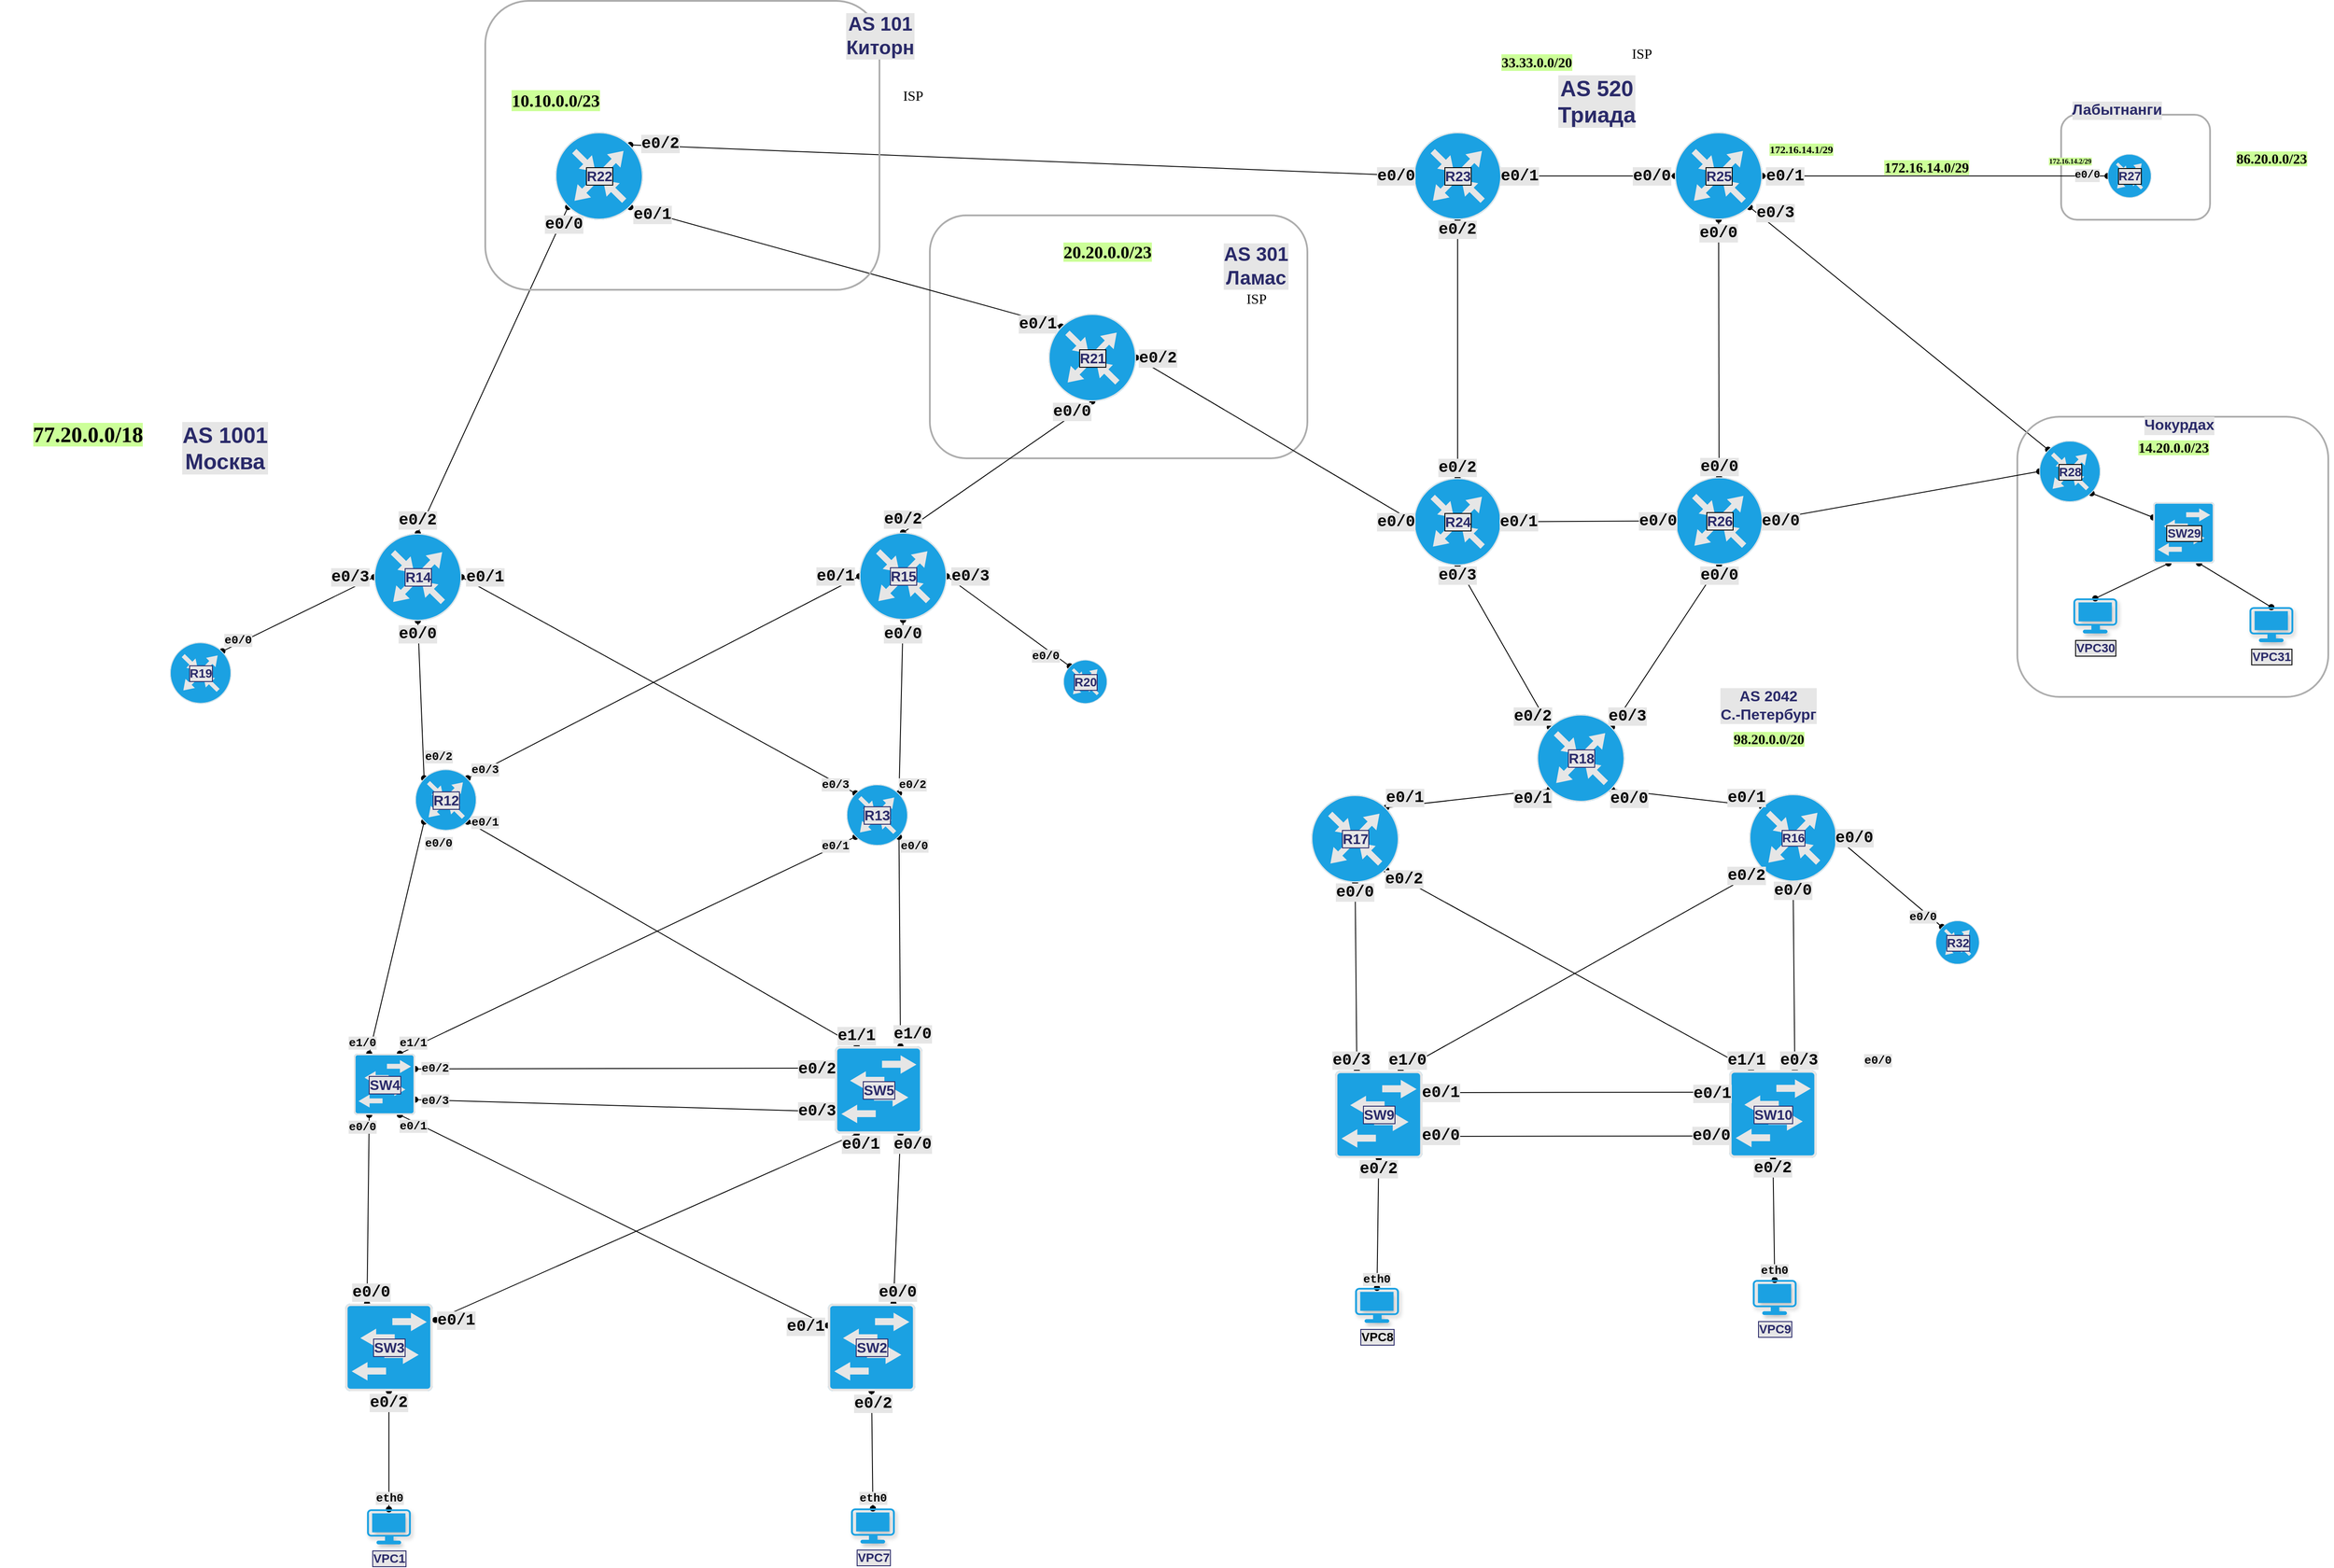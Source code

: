 <mxfile version="13.9.9" type="device"><diagram id="aYqmPAiREpos8UA1cGTq" name="Page-1"><mxGraphModel dx="3271" dy="2246" grid="1" gridSize="10" guides="1" tooltips="1" connect="1" arrows="1" fold="1" page="0" pageScale="1" pageWidth="827" pageHeight="1169" background="#FFFFFF" math="0" shadow="0"><root><mxCell id="0"/><mxCell id="1" parent="0"/><mxCell id="Ta0r_L5L3wNDyAfXyaVN-46" style="edgeStyle=none;rounded=0;orthogonalLoop=1;jettySize=auto;html=1;exitX=0.25;exitY=1;exitDx=0;exitDy=0;exitPerimeter=0;entryX=1.031;entryY=0.187;entryDx=0;entryDy=0;entryPerimeter=0;startArrow=oval;startFill=1;endArrow=oval;endFill=1;labelBorderColor=#2A2A69;fontColor=#2A2A69;fontSize=14;" parent="1" source="Ta0r_L5L3wNDyAfXyaVN-94" target="Ta0r_L5L3wNDyAfXyaVN-95" edge="1"><mxGeometry relative="1" as="geometry"><mxPoint x="-992.82" y="-270.75" as="sourcePoint"/><mxPoint x="-1298.58" y="-145.25" as="targetPoint"/></mxGeometry></mxCell><mxCell id="Ta0r_L5L3wNDyAfXyaVN-89" value="" style="rounded=1;whiteSpace=wrap;html=1;shadow=0;glass=0;labelBackgroundColor=none;sketch=0;strokeColor=#ADADAD;strokeWidth=2;fillColor=none;gradientColor=none;fontSize=14;fontColor=#2A2A69;labelBorderColor=#000000;" parent="1" vertex="1"><mxGeometry x="-662.5" y="-1155" width="431" height="277.5" as="geometry"/></mxCell><mxCell id="kPsktkH7GlYxlY0pM1nS-51" style="edgeStyle=none;rounded=0;orthogonalLoop=1;jettySize=auto;html=1;exitX=1;exitY=0.5;exitDx=0;exitDy=0;exitPerimeter=0;entryX=0;entryY=0.5;entryDx=0;entryDy=0;entryPerimeter=0;fontFamily=Courier New;fontSize=13;fontColor=#000000;endArrow=oval;endFill=1;startArrow=oval;startFill=1;" edge="1" parent="1" source="vR15Mfd2juo1UFcRYg_2-1" target="Ta0r_L5L3wNDyAfXyaVN-4"><mxGeometry relative="1" as="geometry"/></mxCell><mxCell id="Ta0r_L5L3wNDyAfXyaVN-73" style="edgeStyle=none;rounded=0;orthogonalLoop=1;jettySize=auto;html=1;exitX=0.145;exitY=0.145;exitDx=0;exitDy=0;exitPerimeter=0;entryX=0.855;entryY=0.856;entryDx=0;entryDy=0;entryPerimeter=0;startArrow=oval;startFill=1;endArrow=oval;endFill=1;" parent="1" source="Ta0r_L5L3wNDyAfXyaVN-7" target="Ta0r_L5L3wNDyAfXyaVN-5" edge="1"><mxGeometry relative="1" as="geometry"/></mxCell><mxCell id="Ta0r_L5L3wNDyAfXyaVN-76" value="" style="edgeStyle=none;rounded=0;orthogonalLoop=1;jettySize=auto;html=1;startArrow=oval;startFill=1;endArrow=oval;endFill=1;entryX=0.5;entryY=0;entryDx=0;entryDy=0;entryPerimeter=0;exitX=0.5;exitY=1;exitDx=0;exitDy=0;exitPerimeter=0;" parent="1" source="vR15Mfd2juo1UFcRYg_2-1" target="Ta0r_L5L3wNDyAfXyaVN-14" edge="1"><mxGeometry relative="1" as="geometry"/></mxCell><mxCell id="Ta0r_L5L3wNDyAfXyaVN-61" style="edgeStyle=none;rounded=0;orthogonalLoop=1;jettySize=auto;html=1;exitX=0.145;exitY=0.855;exitDx=0;exitDy=0;exitPerimeter=0;entryX=0.75;entryY=0;entryDx=0;entryDy=0;entryPerimeter=0;startArrow=oval;startFill=1;endArrow=oval;endFill=1;" parent="1" source="Ta0r_L5L3wNDyAfXyaVN-11" target="Ta0r_L5L3wNDyAfXyaVN-25" edge="1"><mxGeometry x="-180" y="-600" as="geometry"/></mxCell><mxCell id="Ta0r_L5L3wNDyAfXyaVN-60" style="edgeStyle=none;rounded=0;orthogonalLoop=1;jettySize=auto;html=1;exitX=1;exitY=0.75;exitDx=0;exitDy=0;exitPerimeter=0;entryX=0;entryY=0.75;entryDx=0;entryDy=0;entryPerimeter=0;startArrow=oval;startFill=1;endArrow=oval;endFill=1;" parent="1" source="Ta0r_L5L3wNDyAfXyaVN-25" target="Ta0r_L5L3wNDyAfXyaVN-26" edge="1"><mxGeometry x="-180" y="-600" as="geometry"/></mxCell><mxCell id="Ta0r_L5L3wNDyAfXyaVN-59" style="edgeStyle=none;rounded=0;orthogonalLoop=1;jettySize=auto;html=1;exitX=1;exitY=0.25;exitDx=0;exitDy=0;exitPerimeter=0;entryX=0;entryY=0.25;entryDx=0;entryDy=0;entryPerimeter=0;startArrow=oval;startFill=1;endArrow=oval;endFill=1;" parent="1" source="Ta0r_L5L3wNDyAfXyaVN-25" target="Ta0r_L5L3wNDyAfXyaVN-26" edge="1"><mxGeometry x="-180" y="-600" as="geometry"/></mxCell><mxCell id="Ta0r_L5L3wNDyAfXyaVN-62" style="edgeStyle=none;rounded=0;orthogonalLoop=1;jettySize=auto;html=1;exitX=0.855;exitY=0.856;exitDx=0;exitDy=0;exitPerimeter=0;entryX=0.25;entryY=0;entryDx=0;entryDy=0;entryPerimeter=0;startArrow=oval;startFill=1;endArrow=oval;endFill=1;" parent="1" source="Ta0r_L5L3wNDyAfXyaVN-9" target="Ta0r_L5L3wNDyAfXyaVN-26" edge="1"><mxGeometry x="-180" y="-600" as="geometry"/></mxCell><mxCell id="Ta0r_L5L3wNDyAfXyaVN-68" style="edgeStyle=none;rounded=0;orthogonalLoop=1;jettySize=auto;html=1;exitX=1;exitY=0.5;exitDx=0;exitDy=0;exitPerimeter=0;entryX=0.145;entryY=0.145;entryDx=0;entryDy=0;entryPerimeter=0;startArrow=oval;startFill=1;endArrow=oval;endFill=1;" parent="1" source="Ta0r_L5L3wNDyAfXyaVN-11" target="Ta0r_L5L3wNDyAfXyaVN-12" edge="1"><mxGeometry x="-180" y="-600" as="geometry"/></mxCell><mxCell id="kPsktkH7GlYxlY0pM1nS-138" style="edgeStyle=none;rounded=0;orthogonalLoop=1;jettySize=auto;html=1;exitX=0.75;exitY=0;exitDx=0;exitDy=0;exitPerimeter=0;entryX=0.5;entryY=1;entryDx=0;entryDy=0;entryPerimeter=0;startArrow=oval;startFill=1;endArrow=oval;endFill=1;fontFamily=Lucida Console;fontSize=16;fontColor=#000000;" edge="1" parent="1" source="Ta0r_L5L3wNDyAfXyaVN-26" target="Ta0r_L5L3wNDyAfXyaVN-11"><mxGeometry relative="1" as="geometry"/></mxCell><mxCell id="kPsktkH7GlYxlY0pM1nS-122" style="edgeStyle=none;rounded=0;orthogonalLoop=1;jettySize=auto;html=1;exitX=0.5;exitY=1;exitDx=0;exitDy=0;exitPerimeter=0;startArrow=oval;startFill=1;endArrow=oval;endFill=1;fontFamily=Courier New;fontSize=13;fontColor=#000000;entryX=0.25;entryY=0;entryDx=0;entryDy=0;entryPerimeter=0;" edge="1" parent="1" source="Ta0r_L5L3wNDyAfXyaVN-9" target="Ta0r_L5L3wNDyAfXyaVN-25"><mxGeometry x="-180" y="-600" as="geometry"/></mxCell><mxCell id="Ta0r_L5L3wNDyAfXyaVN-57" style="edgeStyle=none;rounded=0;orthogonalLoop=1;jettySize=auto;html=1;exitX=0.856;exitY=0.145;exitDx=0;exitDy=0;exitPerimeter=0;entryX=0.145;entryY=0.855;entryDx=0;entryDy=0;entryPerimeter=0;startArrow=oval;startFill=1;endArrow=oval;endFill=1;" parent="1" source="Ta0r_L5L3wNDyAfXyaVN-9" target="Ta0r_L5L3wNDyAfXyaVN-10" edge="1"><mxGeometry x="-180" y="-600" as="geometry"/></mxCell><mxCell id="Ta0r_L5L3wNDyAfXyaVN-55" style="edgeStyle=none;rounded=0;orthogonalLoop=1;jettySize=auto;html=1;exitX=0.5;exitY=1;exitDx=0;exitDy=0;exitPerimeter=0;entryX=0.145;entryY=0.145;entryDx=0;entryDy=0;entryPerimeter=0;startArrow=oval;startFill=1;endArrow=oval;endFill=1;" parent="1" source="Ta0r_L5L3wNDyAfXyaVN-4" target="Ta0r_L5L3wNDyAfXyaVN-10" edge="1"><mxGeometry relative="1" as="geometry"/></mxCell><mxCell id="Ta0r_L5L3wNDyAfXyaVN-56" style="edgeStyle=none;rounded=0;orthogonalLoop=1;jettySize=auto;html=1;exitX=0.5;exitY=1;exitDx=0;exitDy=0;exitPerimeter=0;entryX=0.856;entryY=0.145;entryDx=0;entryDy=0;entryPerimeter=0;startArrow=oval;startFill=1;endArrow=oval;endFill=1;" parent="1" source="Ta0r_L5L3wNDyAfXyaVN-3" target="Ta0r_L5L3wNDyAfXyaVN-10" edge="1"><mxGeometry relative="1" as="geometry"/></mxCell><mxCell id="Ta0r_L5L3wNDyAfXyaVN-86" value="" style="rounded=1;whiteSpace=wrap;html=1;shadow=0;glass=0;labelBackgroundColor=#ffffff;sketch=0;strokeWidth=2;fillColor=none;gradientColor=none;fontSize=14;fontColor=#2A2A69;strokeColor=#ADADAD;" parent="1" vertex="1"><mxGeometry x="629" y="-1270" width="170" height="120" as="geometry"/></mxCell><mxCell id="Ta0r_L5L3wNDyAfXyaVN-74" style="edgeStyle=none;rounded=0;orthogonalLoop=1;jettySize=auto;html=1;exitX=1;exitY=0.5;exitDx=0;exitDy=0;exitPerimeter=0;entryX=0;entryY=0.5;entryDx=0;entryDy=0;entryPerimeter=0;startArrow=oval;startFill=1;endArrow=oval;endFill=1;" parent="1" source="Ta0r_L5L3wNDyAfXyaVN-5" target="Ta0r_L5L3wNDyAfXyaVN-8" edge="1"><mxGeometry relative="1" as="geometry"/></mxCell><mxCell id="Ta0r_L5L3wNDyAfXyaVN-34" style="edgeStyle=none;rounded=0;orthogonalLoop=1;jettySize=auto;html=1;exitX=0.856;exitY=0.145;exitDx=0;exitDy=0;exitPerimeter=0;startArrow=oval;startFill=1;endArrow=oval;endFill=1;entryX=0;entryY=0.5;entryDx=0;entryDy=0;entryPerimeter=0;labelBorderColor=#2A2A69;fontColor=#2A2A69;fontSize=14;" parent="1" source="Ta0r_L5L3wNDyAfXyaVN-17" target="Ta0r_L5L3wNDyAfXyaVN-13" edge="1"><mxGeometry relative="1" as="geometry"><mxPoint x="-1123.57" y="-700" as="targetPoint"/></mxGeometry></mxCell><mxCell id="Ta0r_L5L3wNDyAfXyaVN-36" style="edgeStyle=none;rounded=0;orthogonalLoop=1;jettySize=auto;html=1;exitX=1;exitY=0.5;exitDx=0;exitDy=0;exitPerimeter=0;startArrow=oval;startFill=1;endArrow=oval;endFill=1;labelBorderColor=#2A2A69;fontColor=#2A2A69;fontSize=14;entryX=0.145;entryY=0.145;entryDx=0;entryDy=0;entryPerimeter=0;" parent="1" source="Ta0r_L5L3wNDyAfXyaVN-13" target="Ta0r_L5L3wNDyAfXyaVN-16" edge="1"><mxGeometry relative="1" as="geometry"/></mxCell><mxCell id="Ta0r_L5L3wNDyAfXyaVN-33" style="edgeStyle=none;rounded=0;orthogonalLoop=1;jettySize=auto;html=1;exitX=0.5;exitY=0;exitDx=0;exitDy=0;exitPerimeter=0;entryX=0.145;entryY=0.855;entryDx=0;entryDy=0;entryPerimeter=0;startArrow=oval;startFill=1;endArrow=oval;endFill=1;" parent="1" source="Ta0r_L5L3wNDyAfXyaVN-13" target="Ta0r_L5L3wNDyAfXyaVN-2" edge="1"><mxGeometry relative="1" as="geometry"/></mxCell><mxCell id="kPsktkH7GlYxlY0pM1nS-30" value="" style="group" vertex="1" connectable="0" parent="1"><mxGeometry x="579" y="-925" width="355" height="320" as="geometry"/></mxCell><mxCell id="Ta0r_L5L3wNDyAfXyaVN-85" value="" style="rounded=1;whiteSpace=wrap;html=1;shadow=0;glass=0;labelBackgroundColor=#ffffff;sketch=0;strokeWidth=2;gradientColor=none;fontSize=14;fontColor=#2A2A69;fillColor=none;strokeColor=#ADADAD;" parent="kPsktkH7GlYxlY0pM1nS-30" vertex="1"><mxGeometry width="355" height="320" as="geometry"/></mxCell><mxCell id="kPsktkH7GlYxlY0pM1nS-16" value="Чокурдах" style="text;html=1;strokeColor=none;fillColor=none;align=center;verticalAlign=middle;whiteSpace=wrap;rounded=0;labelBackgroundColor=#E6E6E6;fontSize=17;fontColor=#2A2A69;fontStyle=1" vertex="1" parent="kPsktkH7GlYxlY0pM1nS-30"><mxGeometry x="165" width="40" height="20" as="geometry"/></mxCell><mxCell id="kPsktkH7GlYxlY0pM1nS-126" value="&lt;span style=&quot;background-color: rgb(204 , 255 , 153)&quot;&gt;14.20.0.0/23&lt;/span&gt;" style="text;html=1;align=center;verticalAlign=middle;resizable=0;points=[];autosize=1;fontSize=16;fontFamily=Lucida Console;fontColor=#000000;fontStyle=1" vertex="1" parent="kPsktkH7GlYxlY0pM1nS-30"><mxGeometry x="107.5" y="25" width="140" height="20" as="geometry"/></mxCell><mxCell id="Ta0r_L5L3wNDyAfXyaVN-29" style="rounded=0;orthogonalLoop=1;jettySize=auto;html=1;exitX=0.856;exitY=0.145;exitDx=0;exitDy=0;exitPerimeter=0;entryX=0;entryY=0.5;entryDx=0;entryDy=0;entryPerimeter=0;startArrow=oval;startFill=1;endArrow=oval;endFill=1;" parent="1" source="Ta0r_L5L3wNDyAfXyaVN-2" target="Ta0r_L5L3wNDyAfXyaVN-6" edge="1"><mxGeometry relative="1" as="geometry"/></mxCell><mxCell id="Ta0r_L5L3wNDyAfXyaVN-54" style="edgeStyle=none;rounded=0;orthogonalLoop=1;jettySize=auto;html=1;exitX=1;exitY=0.5;exitDx=0;exitDy=0;exitPerimeter=0;entryX=0;entryY=0.5;entryDx=0;entryDy=0;entryPerimeter=0;startArrow=oval;startFill=1;endArrow=oval;endFill=1;fontSize=16;" parent="1" source="Ta0r_L5L3wNDyAfXyaVN-4" target="Ta0r_L5L3wNDyAfXyaVN-3" edge="1"><mxGeometry relative="1" as="geometry"/></mxCell><mxCell id="Ta0r_L5L3wNDyAfXyaVN-51" style="edgeStyle=none;rounded=0;orthogonalLoop=1;jettySize=auto;html=1;exitX=0.5;exitY=1;exitDx=0;exitDy=0;exitPerimeter=0;entryX=0.5;entryY=0;entryDx=0;entryDy=0;entryPerimeter=0;startArrow=oval;startFill=1;endArrow=oval;endFill=1;fontSize=16;" parent="1" source="Ta0r_L5L3wNDyAfXyaVN-6" target="Ta0r_L5L3wNDyAfXyaVN-4" edge="1"><mxGeometry relative="1" as="geometry"/></mxCell><mxCell id="Ta0r_L5L3wNDyAfXyaVN-53" style="edgeStyle=none;rounded=0;orthogonalLoop=1;jettySize=auto;html=1;exitX=1;exitY=0.5;exitDx=0;exitDy=0;exitPerimeter=0;entryX=0;entryY=0.5;entryDx=0;entryDy=0;entryPerimeter=0;startArrow=oval;startFill=1;endArrow=oval;endFill=1;fontSize=16;" parent="1" source="Ta0r_L5L3wNDyAfXyaVN-6" target="Ta0r_L5L3wNDyAfXyaVN-5" edge="1"><mxGeometry relative="1" as="geometry"/></mxCell><mxCell id="Ta0r_L5L3wNDyAfXyaVN-71" style="edgeStyle=none;rounded=0;orthogonalLoop=1;jettySize=auto;html=1;exitX=0.855;exitY=0.856;exitDx=0;exitDy=0;exitPerimeter=0;entryX=0;entryY=0.25;entryDx=0;entryDy=0;entryPerimeter=0;startArrow=oval;startFill=1;endArrow=oval;endFill=1;" parent="1" source="Ta0r_L5L3wNDyAfXyaVN-7" target="Ta0r_L5L3wNDyAfXyaVN-65" edge="1"><mxGeometry relative="1" as="geometry"/></mxCell><mxCell id="Ta0r_L5L3wNDyAfXyaVN-72" style="edgeStyle=none;rounded=0;orthogonalLoop=1;jettySize=auto;html=1;exitX=0;exitY=0.5;exitDx=0;exitDy=0;exitPerimeter=0;entryX=1;entryY=0.5;entryDx=0;entryDy=0;entryPerimeter=0;startArrow=oval;startFill=1;endArrow=oval;endFill=1;" parent="1" source="Ta0r_L5L3wNDyAfXyaVN-7" target="Ta0r_L5L3wNDyAfXyaVN-3" edge="1"><mxGeometry relative="1" as="geometry"/></mxCell><mxCell id="Ta0r_L5L3wNDyAfXyaVN-38" style="edgeStyle=none;rounded=0;orthogonalLoop=1;jettySize=auto;html=1;exitX=0.5;exitY=1;exitDx=0;exitDy=0;exitPerimeter=0;entryX=0.856;entryY=0.145;entryDx=0;entryDy=0;entryPerimeter=0;startArrow=oval;startFill=1;endArrow=oval;endFill=1;labelBorderColor=#2A2A69;fontColor=#2A2A69;fontSize=14;" parent="1" source="Ta0r_L5L3wNDyAfXyaVN-14" target="Ta0r_L5L3wNDyAfXyaVN-16" edge="1"><mxGeometry relative="1" as="geometry"/></mxCell><mxCell id="Ta0r_L5L3wNDyAfXyaVN-78" style="edgeStyle=none;rounded=0;orthogonalLoop=1;jettySize=auto;html=1;exitX=1;exitY=0.5;exitDx=0;exitDy=0;exitPerimeter=0;entryX=0.145;entryY=0.145;entryDx=0;entryDy=0;entryPerimeter=0;startArrow=oval;startFill=1;endArrow=oval;endFill=1;fontSize=14;labelBorderColor=#2A2A69;fontColor=#2A2A69;" parent="1" source="Ta0r_L5L3wNDyAfXyaVN-14" target="Ta0r_L5L3wNDyAfXyaVN-18" edge="1"><mxGeometry relative="1" as="geometry"/></mxCell><mxCell id="Ta0r_L5L3wNDyAfXyaVN-39" style="edgeStyle=none;rounded=0;orthogonalLoop=1;jettySize=auto;html=1;exitX=0.855;exitY=0.856;exitDx=0;exitDy=0;exitPerimeter=0;entryX=0.25;entryY=0;entryDx=0;entryDy=0;entryPerimeter=0;startArrow=oval;startFill=1;endArrow=oval;endFill=1;labelBorderColor=#2A2A69;fontColor=#2A2A69;fontSize=14;" parent="1" source="Ta0r_L5L3wNDyAfXyaVN-15" target="Ta0r_L5L3wNDyAfXyaVN-94" edge="1"><mxGeometry relative="1" as="geometry"><mxPoint x="-922.82" y="-463.25" as="targetPoint"/></mxGeometry></mxCell><mxCell id="Ta0r_L5L3wNDyAfXyaVN-41" style="edgeStyle=none;rounded=0;orthogonalLoop=1;jettySize=auto;html=1;exitX=0.145;exitY=0.855;exitDx=0;exitDy=0;exitPerimeter=0;entryX=0.25;entryY=0;entryDx=0;entryDy=0;entryPerimeter=0;startArrow=oval;startFill=1;endArrow=oval;endFill=1;labelBorderColor=#2A2A69;fontColor=#2A2A69;fontSize=14;" parent="1" source="Ta0r_L5L3wNDyAfXyaVN-15" target="Ta0r_L5L3wNDyAfXyaVN-93" edge="1"><mxGeometry relative="1" as="geometry"><mxPoint x="-1098.57" y="-464.5" as="targetPoint"/></mxGeometry></mxCell><mxCell id="Ta0r_L5L3wNDyAfXyaVN-40" style="edgeStyle=none;rounded=0;orthogonalLoop=1;jettySize=auto;html=1;exitX=0.145;exitY=0.855;exitDx=0;exitDy=0;exitPerimeter=0;entryX=0.75;entryY=0;entryDx=0;entryDy=0;entryPerimeter=0;startArrow=oval;startFill=1;endArrow=oval;endFill=1;labelBorderColor=#2A2A69;fontColor=#2A2A69;fontSize=14;" parent="1" source="Ta0r_L5L3wNDyAfXyaVN-16" target="Ta0r_L5L3wNDyAfXyaVN-93" edge="1"><mxGeometry relative="1" as="geometry"><mxPoint x="-1074.32" y="-463.75" as="targetPoint"/></mxGeometry></mxCell><mxCell id="Ta0r_L5L3wNDyAfXyaVN-42" style="edgeStyle=none;rounded=0;orthogonalLoop=1;jettySize=auto;html=1;exitX=0.855;exitY=0.856;exitDx=0;exitDy=0;exitPerimeter=0;startArrow=oval;startFill=1;endArrow=oval;endFill=1;labelBorderColor=#2A2A69;fontColor=#2A2A69;fontSize=14;entryX=0.75;entryY=0;entryDx=0;entryDy=0;entryPerimeter=0;" parent="1" source="Ta0r_L5L3wNDyAfXyaVN-16" target="Ta0r_L5L3wNDyAfXyaVN-94" edge="1"><mxGeometry relative="1" as="geometry"><mxPoint x="-898.57" y="-464" as="targetPoint"/></mxGeometry></mxCell><mxCell id="Ta0r_L5L3wNDyAfXyaVN-43" style="edgeStyle=none;rounded=0;orthogonalLoop=1;jettySize=auto;html=1;exitX=1;exitY=0.25;exitDx=0;exitDy=0;exitPerimeter=0;entryX=0;entryY=0.25;entryDx=0;entryDy=0;entryPerimeter=0;startArrow=oval;startFill=1;endArrow=oval;endFill=1;labelBorderColor=#2A2A69;fontColor=#2A2A69;fontSize=14;" parent="1" source="Ta0r_L5L3wNDyAfXyaVN-93" target="Ta0r_L5L3wNDyAfXyaVN-94" edge="1"><mxGeometry relative="1" as="geometry"><mxPoint x="-1143.57" y="-308" as="sourcePoint"/><mxPoint x="-993.57" y="-307.5" as="targetPoint"/></mxGeometry></mxCell><mxCell id="Ta0r_L5L3wNDyAfXyaVN-44" style="edgeStyle=none;rounded=0;orthogonalLoop=1;jettySize=auto;html=1;exitX=1;exitY=0.75;exitDx=0;exitDy=0;exitPerimeter=0;entryX=0;entryY=0.75;entryDx=0;entryDy=0;entryPerimeter=0;startArrow=oval;startFill=1;endArrow=oval;endFill=1;labelBorderColor=#2A2A69;fontColor=#2A2A69;fontSize=14;" parent="1" source="Ta0r_L5L3wNDyAfXyaVN-93" target="Ta0r_L5L3wNDyAfXyaVN-94" edge="1"><mxGeometry relative="1" as="geometry"><mxPoint x="-1143.57" y="-283" as="sourcePoint"/><mxPoint x="-993.57" y="-282.5" as="targetPoint"/></mxGeometry></mxCell><mxCell id="Ta0r_L5L3wNDyAfXyaVN-45" style="edgeStyle=none;rounded=0;orthogonalLoop=1;jettySize=auto;html=1;exitX=0.75;exitY=1;exitDx=0;exitDy=0;exitPerimeter=0;entryX=0;entryY=0.25;entryDx=0;entryDy=0;entryPerimeter=0;startArrow=oval;startFill=1;endArrow=oval;endFill=1;labelBorderColor=#2A2A69;fontColor=#2A2A69;fontSize=14;" parent="1" source="Ta0r_L5L3wNDyAfXyaVN-93" target="Ta0r_L5L3wNDyAfXyaVN-96" edge="1"><mxGeometry relative="1" as="geometry"><mxPoint x="-1144.32" y="-271.25" as="sourcePoint"/><mxPoint x="-992.82" y="-175.25" as="targetPoint"/></mxGeometry></mxCell><mxCell id="Ta0r_L5L3wNDyAfXyaVN-47" style="edgeStyle=none;rounded=0;orthogonalLoop=1;jettySize=auto;html=1;exitX=0.25;exitY=1;exitDx=0;exitDy=0;exitPerimeter=0;entryX=0.25;entryY=0;entryDx=0;entryDy=0;entryPerimeter=0;startArrow=oval;startFill=1;endArrow=oval;endFill=1;labelBorderColor=#2A2A69;fontColor=#2A2A69;fontSize=14;" parent="1" source="Ta0r_L5L3wNDyAfXyaVN-93" target="Ta0r_L5L3wNDyAfXyaVN-95" edge="1"><mxGeometry relative="1" as="geometry"><mxPoint x="-1168.57" y="-270.5" as="sourcePoint"/><mxPoint x="-1322.83" y="-146" as="targetPoint"/></mxGeometry></mxCell><mxCell id="Ta0r_L5L3wNDyAfXyaVN-48" style="edgeStyle=none;rounded=0;orthogonalLoop=1;jettySize=auto;html=1;exitX=0.75;exitY=1;exitDx=0;exitDy=0;exitPerimeter=0;startArrow=oval;startFill=1;endArrow=oval;endFill=1;labelBorderColor=#2A2A69;fontColor=#2A2A69;fontSize=14;entryX=0.75;entryY=0;entryDx=0;entryDy=0;entryPerimeter=0;" parent="1" source="Ta0r_L5L3wNDyAfXyaVN-94" target="Ta0r_L5L3wNDyAfXyaVN-96" edge="1"><mxGeometry relative="1" as="geometry"><mxPoint x="-958.57" y="-146" as="targetPoint"/></mxGeometry></mxCell><mxCell id="Ta0r_L5L3wNDyAfXyaVN-49" style="edgeStyle=none;rounded=0;orthogonalLoop=1;jettySize=auto;html=1;exitX=0.5;exitY=0;exitDx=0;exitDy=0;exitPerimeter=0;entryX=0.5;entryY=1;entryDx=0;entryDy=0;entryPerimeter=0;startArrow=oval;startFill=1;endArrow=oval;endFill=1;labelBorderColor=#2A2A69;fontColor=#2A2A69;fontSize=14;" parent="1" source="Ta0r_L5L3wNDyAfXyaVN-97" target="Ta0r_L5L3wNDyAfXyaVN-95" edge="1"><mxGeometry relative="1" as="geometry"><mxPoint x="-1212.69" y="104" as="sourcePoint"/><mxPoint x="-1326.95" y="44" as="targetPoint"/></mxGeometry></mxCell><mxCell id="Ta0r_L5L3wNDyAfXyaVN-50" style="edgeStyle=none;rounded=0;orthogonalLoop=1;jettySize=auto;html=1;exitX=0.5;exitY=0;exitDx=0;exitDy=0;exitPerimeter=0;entryX=0.5;entryY=1;entryDx=0;entryDy=0;entryPerimeter=0;startArrow=oval;startFill=1;endArrow=oval;endFill=1;labelBorderColor=#2A2A69;fontColor=#2A2A69;fontSize=14;" parent="1" source="Ta0r_L5L3wNDyAfXyaVN-24" target="Ta0r_L5L3wNDyAfXyaVN-96" edge="1"><mxGeometry relative="1" as="geometry"><mxPoint x="-972.69" y="14" as="targetPoint"/></mxGeometry></mxCell><mxCell id="Ta0r_L5L3wNDyAfXyaVN-63" style="edgeStyle=none;rounded=0;orthogonalLoop=1;jettySize=auto;html=1;exitX=0.5;exitY=1;exitDx=0;exitDy=0;exitPerimeter=0;startArrow=oval;startFill=1;endArrow=oval;endFill=1;entryX=0.5;entryY=0;entryDx=0;entryDy=0;entryPerimeter=0;" parent="1" source="Ta0r_L5L3wNDyAfXyaVN-25" target="Ta0r_L5L3wNDyAfXyaVN-27" edge="1"><mxGeometry relative="1" as="geometry"/></mxCell><mxCell id="Ta0r_L5L3wNDyAfXyaVN-69" style="edgeStyle=none;rounded=0;orthogonalLoop=1;jettySize=auto;html=1;exitX=0.5;exitY=0;exitDx=0;exitDy=0;exitPerimeter=0;entryX=0.25;entryY=1;entryDx=0;entryDy=0;entryPerimeter=0;startArrow=oval;startFill=1;endArrow=oval;endFill=1;" parent="1" source="Ta0r_L5L3wNDyAfXyaVN-66" target="Ta0r_L5L3wNDyAfXyaVN-65" edge="1"><mxGeometry relative="1" as="geometry"/></mxCell><mxCell id="Ta0r_L5L3wNDyAfXyaVN-70" style="edgeStyle=none;rounded=0;orthogonalLoop=1;jettySize=auto;html=1;exitX=0.5;exitY=0;exitDx=0;exitDy=0;exitPerimeter=0;entryX=0.75;entryY=1;entryDx=0;entryDy=0;entryPerimeter=0;startArrow=oval;startFill=1;endArrow=oval;endFill=1;" parent="1" source="Ta0r_L5L3wNDyAfXyaVN-67" target="Ta0r_L5L3wNDyAfXyaVN-65" edge="1"><mxGeometry relative="1" as="geometry"/></mxCell><mxCell id="Ta0r_L5L3wNDyAfXyaVN-37" style="edgeStyle=none;rounded=0;orthogonalLoop=1;jettySize=auto;html=1;exitX=0.5;exitY=1;exitDx=0;exitDy=0;exitPerimeter=0;entryX=0.145;entryY=0.145;entryDx=0;entryDy=0;entryPerimeter=0;startArrow=oval;startFill=1;endArrow=oval;endFill=1;labelBorderColor=#2A2A69;fontColor=#2A2A69;fontSize=14;" parent="1" source="Ta0r_L5L3wNDyAfXyaVN-13" target="Ta0r_L5L3wNDyAfXyaVN-15" edge="1"><mxGeometry relative="1" as="geometry"/></mxCell><object label="" id="Ta0r_L5L3wNDyAfXyaVN-35"><mxCell style="edgeStyle=none;rounded=0;orthogonalLoop=1;jettySize=auto;html=1;exitX=0;exitY=0.5;exitDx=0;exitDy=0;exitPerimeter=0;startArrow=oval;startFill=1;endArrow=oval;endFill=1;labelBorderColor=#2A2A69;fontColor=#2A2A69;fontSize=14;entryX=0.856;entryY=0.145;entryDx=0;entryDy=0;entryPerimeter=0;" parent="1" source="Ta0r_L5L3wNDyAfXyaVN-14" edge="1" target="Ta0r_L5L3wNDyAfXyaVN-15"><mxGeometry relative="1" as="geometry"><mxPoint x="-1080.57" y="-598" as="targetPoint"/></mxGeometry></mxCell></object><mxCell id="Ta0r_L5L3wNDyAfXyaVN-7" value="R28" style="points=[[0.5,0,0],[1,0.5,0],[0.5,1,0],[0,0.5,0],[0.145,0.145,0],[0.856,0.145,0],[0.855,0.856,0],[0.145,0.855,0]];verticalLabelPosition=middle;html=1;verticalAlign=middle;aspect=fixed;align=center;pointerEvents=1;shape=mxgraph.cisco19.rect;prIcon=router;fillColor=#1ba1e2;strokeColor=#E6E6E6;fontSize=14;fontStyle=1;fontColor=#2A2A69;labelBorderColor=#000000;labelBackgroundColor=#E6E6E6;labelPosition=center;" parent="1" vertex="1"><mxGeometry x="604" y="-897.5" width="70" height="70" as="geometry"/></mxCell><mxCell id="Ta0r_L5L3wNDyAfXyaVN-65" value="SW29" style="points=[[0.015,0.015,0],[0.985,0.015,0],[0.985,0.985,0],[0.015,0.985,0],[0.25,0,0],[0.5,0,0],[0.75,0,0],[1,0.25,0],[1,0.5,0],[1,0.75,0],[0.75,1,0],[0.5,1,0],[0.25,1,0],[0,0.75,0],[0,0.5,0],[0,0.25,0]];verticalLabelPosition=middle;html=1;verticalAlign=middle;aspect=fixed;align=center;pointerEvents=1;shape=mxgraph.cisco19.rect;prIcon=l2_switch;fillColor=#1ba1e2;strokeColor=#E6E6E6;fontSize=14;fontStyle=1;fontColor=#2A2A69;labelBorderColor=#000000;shadow=0;sketch=0;labelBackgroundColor=#E6E6E6;labelPosition=center;" parent="1" vertex="1"><mxGeometry x="734" y="-827.5" width="70" height="70" as="geometry"/></mxCell><mxCell id="Ta0r_L5L3wNDyAfXyaVN-66" value="VPC30" style="points=[[0.03,0.03,0],[0.5,0,0],[0.97,0.03,0],[1,0.4,0],[0.97,0.745,0],[0.5,1,0],[0.03,0.745,0],[0,0.4,0]];verticalLabelPosition=bottom;html=1;verticalAlign=top;aspect=fixed;align=center;pointerEvents=1;shape=mxgraph.cisco19.workstation;strokeColor=none;fontSize=14;fontStyle=1;fontColor=#2A2A69;labelBorderColor=#000000;fillColor=#1BA1E2;shadow=1;labelBackgroundColor=#E6E6E6;" parent="1" vertex="1"><mxGeometry x="643" y="-717.5" width="50" height="40" as="geometry"/></mxCell><mxCell id="Ta0r_L5L3wNDyAfXyaVN-67" value="VPC31" style="points=[[0.03,0.03,0],[0.5,0,0],[0.97,0.03,0],[1,0.4,0],[0.97,0.745,0],[0.5,1,0],[0.03,0.745,0],[0,0.4,0]];verticalLabelPosition=bottom;html=1;verticalAlign=top;aspect=fixed;align=center;pointerEvents=1;shape=mxgraph.cisco19.workstation;fillColor=#1BA1E2;strokeColor=none;shadow=1;fontSize=14;fontStyle=1;fontColor=#2A2A69;labelBorderColor=#000000;labelBackgroundColor=#E6E6E6;" parent="1" vertex="1"><mxGeometry x="844" y="-707.5" width="50" height="40" as="geometry"/></mxCell><mxCell id="kPsktkH7GlYxlY0pM1nS-24" value="AS 1001&lt;br style=&quot;font-size: 25px;&quot;&gt;Москва" style="text;html=1;strokeColor=none;fillColor=none;align=center;verticalAlign=middle;whiteSpace=wrap;rounded=0;labelBackgroundColor=#E6E6E6;fontSize=25;fontStyle=1;fontColor=#2A2A69;" vertex="1" parent="1"><mxGeometry x="-1523.57" y="-900" width="113.57" height="20" as="geometry"/></mxCell><mxCell id="kPsktkH7GlYxlY0pM1nS-56" style="rounded=0;orthogonalLoop=1;jettySize=auto;html=1;exitX=0.855;exitY=0.856;exitDx=0;exitDy=0;exitPerimeter=0;entryX=0.145;entryY=0.145;entryDx=0;entryDy=0;entryPerimeter=0;endArrow=oval;endFill=1;startArrow=oval;startFill=1;" edge="1" parent="1" source="Ta0r_L5L3wNDyAfXyaVN-2" target="vR15Mfd2juo1UFcRYg_2-1"><mxGeometry relative="1" as="geometry"><mxPoint x="-832.15" y="-1080.115" as="sourcePoint"/><mxPoint x="-706.2" y="-997.1" as="targetPoint"/></mxGeometry></mxCell><mxCell id="kPsktkH7GlYxlY0pM1nS-71" value="" style="group" vertex="1" connectable="0" parent="1"><mxGeometry x="-1530" y="-672.25" width="105" height="75" as="geometry"/></mxCell><mxCell id="Ta0r_L5L3wNDyAfXyaVN-17" value="&lt;font style=&quot;font-size: 14px;&quot;&gt;&lt;b style=&quot;font-size: 14px;&quot;&gt;R19&lt;/b&gt;&lt;/font&gt;" style="points=[[0.5,0,0],[1,0.5,0],[0.5,1,0],[0,0.5,0],[0.145,0.145,0],[0.856,0.145,0],[0.855,0.856,0],[0.145,0.855,0]];verticalLabelPosition=middle;html=1;verticalAlign=middle;aspect=fixed;align=center;pointerEvents=1;shape=mxgraph.cisco19.rect;prIcon=router;fillColor=#1ba1e2;strokeColor=#E6E6E6;labelBorderColor=#2A2A69;fontColor=#2A2A69;fontSize=14;labelBackgroundColor=#E6E6E6;labelPosition=center;" parent="kPsktkH7GlYxlY0pM1nS-71" vertex="1"><mxGeometry y="5" width="70" height="70" as="geometry"/></mxCell><mxCell id="kPsktkH7GlYxlY0pM1nS-40" value="e0/0" style="text;html=1;strokeColor=none;fillColor=none;align=center;verticalAlign=middle;whiteSpace=wrap;rounded=0;labelBackgroundColor=#E6E6E6;fontFamily=Courier New;fontSize=13;fontStyle=1;" vertex="1" parent="kPsktkH7GlYxlY0pM1nS-71"><mxGeometry x="58" y="-8" width="40" height="20" as="geometry"/></mxCell><mxCell id="kPsktkH7GlYxlY0pM1nS-78" value="" style="group" vertex="1" connectable="0" parent="1"><mxGeometry x="-1250.0" y="-547.25" width="100" height="119" as="geometry"/></mxCell><mxCell id="Ta0r_L5L3wNDyAfXyaVN-15" value="&lt;font style=&quot;font-size: 16px&quot;&gt;R12&lt;/font&gt;" style="points=[[0.5,0,0],[1,0.5,0],[0.5,1,0],[0,0.5,0],[0.145,0.145,0],[0.856,0.145,0],[0.855,0.856,0],[0.145,0.855,0]];verticalLabelPosition=middle;html=1;verticalAlign=middle;aspect=fixed;align=center;pointerEvents=1;shape=mxgraph.cisco19.rect;prIcon=router;fillColor=#1ba1e2;strokeColor=#E6E6E6;labelBorderColor=#2A2A69;fontStyle=1;fontSize=14;fontColor=#2A2A69;labelBackgroundColor=#E6E6E6;labelPosition=center;" parent="kPsktkH7GlYxlY0pM1nS-78" vertex="1"><mxGeometry y="25" width="70" height="70" as="geometry"/></mxCell><mxCell id="kPsktkH7GlYxlY0pM1nS-72" value="e0/0" style="text;html=1;strokeColor=none;fillColor=none;align=center;verticalAlign=middle;whiteSpace=wrap;rounded=0;labelBackgroundColor=#E6E6E6;fontFamily=Courier New;fontSize=13;fontColor=#000000;fontStyle=1" vertex="1" parent="kPsktkH7GlYxlY0pM1nS-78"><mxGeometry x="7" y="99" width="40" height="20" as="geometry"/></mxCell><mxCell id="kPsktkH7GlYxlY0pM1nS-75" value="e0/1" style="text;html=1;strokeColor=none;fillColor=none;align=center;verticalAlign=middle;whiteSpace=wrap;rounded=0;labelBackgroundColor=#E6E6E6;fontFamily=Courier New;fontSize=13;fontColor=#000000;fontStyle=1" vertex="1" parent="kPsktkH7GlYxlY0pM1nS-78"><mxGeometry x="60" y="75" width="40" height="20" as="geometry"/></mxCell><mxCell id="kPsktkH7GlYxlY0pM1nS-76" value="e0/2" style="text;html=1;strokeColor=none;fillColor=none;align=center;verticalAlign=middle;whiteSpace=wrap;rounded=0;labelBackgroundColor=#E6E6E6;fontFamily=Courier New;fontSize=13;fontColor=#000000;fontStyle=1" vertex="1" parent="kPsktkH7GlYxlY0pM1nS-78"><mxGeometry x="7" width="40" height="20" as="geometry"/></mxCell><mxCell id="kPsktkH7GlYxlY0pM1nS-77" value="e0/3" style="text;html=1;strokeColor=none;fillColor=none;align=center;verticalAlign=middle;whiteSpace=wrap;rounded=0;labelBackgroundColor=#E6E6E6;fontFamily=Courier New;fontSize=13;fontColor=#000000;fontStyle=1" vertex="1" parent="kPsktkH7GlYxlY0pM1nS-78"><mxGeometry x="60" y="15" width="40" height="20" as="geometry"/></mxCell><mxCell id="kPsktkH7GlYxlY0pM1nS-81" value="" style="group" vertex="1" connectable="0" parent="1"><mxGeometry x="-789.57" y="-530" width="102" height="118" as="geometry"/></mxCell><mxCell id="Ta0r_L5L3wNDyAfXyaVN-16" value="&lt;font style=&quot;font-size: 16px&quot;&gt;R13&lt;/font&gt;" style="points=[[0.5,0,0],[1,0.5,0],[0.5,1,0],[0,0.5,0],[0.145,0.145,0],[0.856,0.145,0],[0.855,0.856,0],[0.145,0.855,0]];verticalLabelPosition=middle;html=1;verticalAlign=middle;aspect=fixed;align=center;pointerEvents=1;shape=mxgraph.cisco19.rect;prIcon=router;fillColor=#1ba1e2;strokeColor=#E6E6E6;labelBorderColor=#2A2A69;fontSize=14;fontStyle=1;fontColor=#2A2A69;labelBackgroundColor=#E6E6E6;labelPosition=center;" parent="kPsktkH7GlYxlY0pM1nS-81" vertex="1"><mxGeometry x="32" y="25" width="70" height="70" as="geometry"/></mxCell><mxCell id="kPsktkH7GlYxlY0pM1nS-48" value="e0/0" style="text;html=1;strokeColor=none;fillColor=none;align=center;verticalAlign=middle;whiteSpace=wrap;rounded=0;labelBackgroundColor=#E6E6E6;fontFamily=Courier New;fontSize=13;fontColor=#000000;fontStyle=1" vertex="1" parent="kPsktkH7GlYxlY0pM1nS-81"><mxGeometry x="89.57" y="85" width="40" height="20" as="geometry"/></mxCell><mxCell id="kPsktkH7GlYxlY0pM1nS-49" value="e0/1" style="text;html=1;strokeColor=none;fillColor=none;align=center;verticalAlign=middle;whiteSpace=wrap;rounded=0;labelBackgroundColor=#E6E6E6;fontFamily=Courier New;fontSize=13;fontColor=#000000;fontStyle=1" vertex="1" parent="kPsktkH7GlYxlY0pM1nS-81"><mxGeometry y="85" width="40" height="20" as="geometry"/></mxCell><mxCell id="kPsktkH7GlYxlY0pM1nS-50" value="e0/3" style="text;html=1;strokeColor=none;fillColor=none;align=center;verticalAlign=middle;whiteSpace=wrap;rounded=0;labelBackgroundColor=#E6E6E6;fontFamily=Courier New;fontSize=13;fontColor=#000000;fontStyle=1" vertex="1" parent="kPsktkH7GlYxlY0pM1nS-81"><mxGeometry y="15" width="40" height="20" as="geometry"/></mxCell><mxCell id="kPsktkH7GlYxlY0pM1nS-90" value="" style="group" vertex="1" connectable="0" parent="1"><mxGeometry x="-1330" y="-220.5" width="122.69" height="116" as="geometry"/></mxCell><mxCell id="Ta0r_L5L3wNDyAfXyaVN-93" value="&lt;font style=&quot;font-size: 16px&quot;&gt;SW4&lt;/font&gt;" style="points=[[0.015,0.015,0],[0.985,0.015,0],[0.985,0.985,0],[0.015,0.985,0],[0.25,0,0],[0.5,0,0],[0.75,0,0],[1,0.25,0],[1,0.5,0],[1,0.75,0],[0.75,1,0],[0.5,1,0],[0.25,1,0],[0,0.75,0],[0,0.5,0],[0,0.25,0]];verticalLabelPosition=middle;html=1;verticalAlign=middle;aspect=fixed;align=center;pointerEvents=1;shape=mxgraph.cisco19.rect;prIcon=l2_switch;fillColor=#1ba1e2;strokeColor=#E6E6E6;labelBorderColor=#2A2A69;fontStyle=1;fontSize=14;fontColor=#2A2A69;labelBackgroundColor=#E6E6E6;labelPosition=center;" parent="kPsktkH7GlYxlY0pM1nS-90" vertex="1"><mxGeometry x="10" y="23" width="70" height="70" as="geometry"/></mxCell><mxCell id="kPsktkH7GlYxlY0pM1nS-84" value="e0/0" style="text;html=1;strokeColor=none;fillColor=none;align=center;verticalAlign=middle;whiteSpace=wrap;rounded=0;labelBackgroundColor=#E6E6E6;fontFamily=Courier New;fontSize=13;fontColor=#000000;fontStyle=1" vertex="1" parent="kPsktkH7GlYxlY0pM1nS-90"><mxGeometry y="96" width="40" height="20" as="geometry"/></mxCell><mxCell id="kPsktkH7GlYxlY0pM1nS-85" value="e0/1" style="text;html=1;strokeColor=none;fillColor=none;align=center;verticalAlign=middle;whiteSpace=wrap;rounded=0;labelBackgroundColor=#E6E6E6;fontFamily=Courier New;fontSize=13;fontColor=#000000;fontStyle=1" vertex="1" parent="kPsktkH7GlYxlY0pM1nS-90"><mxGeometry x="58" y="95" width="40" height="20" as="geometry"/></mxCell><mxCell id="kPsktkH7GlYxlY0pM1nS-86" value="&lt;b&gt;e0/3&lt;/b&gt;" style="text;html=1;strokeColor=none;fillColor=none;align=center;verticalAlign=middle;whiteSpace=wrap;rounded=0;labelBackgroundColor=#E6E6E6;fontFamily=Courier New;fontSize=13;fontColor=#000000;" vertex="1" parent="kPsktkH7GlYxlY0pM1nS-90"><mxGeometry x="82.69" y="66" width="40" height="20" as="geometry"/></mxCell><mxCell id="kPsktkH7GlYxlY0pM1nS-87" value="&lt;b&gt;e0/2&lt;/b&gt;" style="text;html=1;strokeColor=none;fillColor=none;align=center;verticalAlign=middle;whiteSpace=wrap;rounded=0;labelBackgroundColor=#E6E6E6;fontFamily=Courier New;fontSize=13;fontColor=#000000;" vertex="1" parent="kPsktkH7GlYxlY0pM1nS-90"><mxGeometry x="82.69" y="29" width="40" height="20" as="geometry"/></mxCell><mxCell id="kPsktkH7GlYxlY0pM1nS-88" value="&lt;b&gt;e1/0&lt;/b&gt;" style="text;html=1;strokeColor=none;fillColor=none;align=center;verticalAlign=middle;whiteSpace=wrap;rounded=0;labelBackgroundColor=#E6E6E6;fontFamily=Courier New;fontSize=13;fontColor=#000000;" vertex="1" parent="kPsktkH7GlYxlY0pM1nS-90"><mxGeometry width="40" height="20" as="geometry"/></mxCell><mxCell id="kPsktkH7GlYxlY0pM1nS-89" value="&lt;b&gt;e1/1&lt;/b&gt;" style="text;html=1;strokeColor=none;fillColor=none;align=center;verticalAlign=middle;whiteSpace=wrap;rounded=0;labelBackgroundColor=#E6E6E6;fontFamily=Courier New;fontSize=13;fontColor=#000000;" vertex="1" parent="kPsktkH7GlYxlY0pM1nS-90"><mxGeometry x="58" width="40" height="20" as="geometry"/></mxCell><mxCell id="kPsktkH7GlYxlY0pM1nS-108" value="" style="group" vertex="1" connectable="0" parent="1"><mxGeometry x="-1305.0" y="300" width="50" height="63" as="geometry"/></mxCell><mxCell id="Ta0r_L5L3wNDyAfXyaVN-97" value="&lt;b&gt;VPC1&lt;/b&gt;" style="points=[[0.03,0.03,0],[0.5,0,0],[0.97,0.03,0],[1,0.4,0],[0.97,0.745,0],[0.5,1,0],[0.03,0.745,0],[0,0.4,0]];verticalLabelPosition=bottom;html=1;verticalAlign=top;aspect=fixed;align=center;pointerEvents=1;shape=mxgraph.cisco19.workstation;strokeColor=none;labelBorderColor=#2A2A69;fontColor=#2A2A69;fontSize=14;labelBackgroundColor=#E6E6E6;shadow=1;labelPosition=center;fillColor=#1BA1E2;" parent="kPsktkH7GlYxlY0pM1nS-108" vertex="1"><mxGeometry y="23" width="50" height="40" as="geometry"/></mxCell><mxCell id="kPsktkH7GlYxlY0pM1nS-107" value="&lt;b&gt;eth0&lt;/b&gt;" style="text;html=1;strokeColor=none;fillColor=none;align=center;verticalAlign=middle;whiteSpace=wrap;rounded=0;labelBackgroundColor=#E6E6E6;fontFamily=Courier New;fontSize=13;fontColor=#000000;" vertex="1" parent="kPsktkH7GlYxlY0pM1nS-108"><mxGeometry x="6" width="40" height="20" as="geometry"/></mxCell><mxCell id="kPsktkH7GlYxlY0pM1nS-110" value="" style="group;labelPosition=center;verticalLabelPosition=bottom;align=center;verticalAlign=top;" vertex="1" connectable="0" parent="1"><mxGeometry x="-752.5" y="300" width="50" height="62" as="geometry"/></mxCell><mxCell id="Ta0r_L5L3wNDyAfXyaVN-24" value="VPC7" style="points=[[0.03,0.03,0],[0.5,0,0],[0.97,0.03,0],[1,0.4,0],[0.97,0.745,0],[0.5,1,0],[0.03,0.745,0],[0,0.4,0]];verticalLabelPosition=bottom;html=1;verticalAlign=top;aspect=fixed;align=center;pointerEvents=1;shape=mxgraph.cisco19.workstation;strokeColor=none;labelBorderColor=#2A2A69;fontColor=#2A2A69;fontSize=14;labelBackgroundColor=#E6E6E6;shadow=1;fontStyle=1;labelPosition=center;fillColor=#1BA1E2;" parent="kPsktkH7GlYxlY0pM1nS-110" vertex="1"><mxGeometry y="22" width="50" height="40" as="geometry"/></mxCell><mxCell id="kPsktkH7GlYxlY0pM1nS-109" value="&lt;b&gt;eth0&lt;/b&gt;" style="text;html=1;strokeColor=none;fillColor=none;align=center;verticalAlign=middle;whiteSpace=wrap;rounded=0;labelBackgroundColor=#E6E6E6;fontFamily=Courier New;fontSize=13;fontColor=#000000;" vertex="1" parent="kPsktkH7GlYxlY0pM1nS-110"><mxGeometry x="5" width="40" height="20" as="geometry"/></mxCell><mxCell id="kPsktkH7GlYxlY0pM1nS-112" value="" style="group" vertex="1" connectable="0" parent="1"><mxGeometry x="-550" y="-1042.5" width="233" height="160" as="geometry"/></mxCell><mxCell id="vR15Mfd2juo1UFcRYg_2-1" value="&lt;font style=&quot;font-size: 16px&quot;&gt;R21&lt;/font&gt;" style="points=[[0.5,0,0],[1,0.5,0],[0.5,1,0],[0,0.5,0],[0.145,0.145,0],[0.856,0.145,0],[0.855,0.856,0],[0.145,0.855,0]];verticalLabelPosition=middle;html=1;verticalAlign=middle;aspect=fixed;align=center;pointerEvents=1;shape=mxgraph.cisco19.rect;prIcon=router;fillColor=#1ba1e2;strokeColor=#E6E6E6;fontSize=14;fontStyle=1;labelBorderColor=#000000;labelBackgroundColor=#E6E6E6;fontColor=#2A2A69;container=0;labelPosition=center;" parent="kPsktkH7GlYxlY0pM1nS-112" vertex="1"><mxGeometry x="23" width="100" height="100" as="geometry"/></mxCell><mxCell id="kPsktkH7GlYxlY0pM1nS-111" value="e0/1" style="text;html=1;strokeColor=none;fillColor=none;align=center;verticalAlign=middle;whiteSpace=wrap;rounded=0;labelBackgroundColor=#E6E6E6;fontFamily=Courier New;fontSize=18;fontColor=#000000;fontStyle=1" vertex="1" parent="kPsktkH7GlYxlY0pM1nS-112"><mxGeometry x="-9" y="1" width="40" height="20" as="geometry"/></mxCell><mxCell id="kPsktkH7GlYxlY0pM1nS-54" value="e0/2" style="text;html=1;strokeColor=none;fillColor=none;align=center;verticalAlign=middle;whiteSpace=wrap;rounded=0;labelBackgroundColor=#E6E6E6;fontFamily=Courier New;fontSize=18;fontColor=#000000;fontStyle=1" vertex="1" parent="kPsktkH7GlYxlY0pM1nS-112"><mxGeometry x="128" y="40" width="40" height="20" as="geometry"/></mxCell><mxCell id="kPsktkH7GlYxlY0pM1nS-13" value="&lt;b&gt;Лабытнанги&lt;/b&gt;" style="text;html=1;strokeColor=none;fillColor=none;align=center;verticalAlign=middle;whiteSpace=wrap;rounded=0;labelBackgroundColor=#E6E6E6;fontSize=17;fontColor=#2A2A69;" vertex="1" parent="1"><mxGeometry x="673" y="-1285" width="40" height="20" as="geometry"/></mxCell><mxCell id="kPsktkH7GlYxlY0pM1nS-119" value="" style="group" vertex="1" connectable="0" parent="1"><mxGeometry x="639" y="-1225" width="93" height="50" as="geometry"/></mxCell><mxCell id="Ta0r_L5L3wNDyAfXyaVN-8" value="R27" style="points=[[0.5,0,0],[1,0.5,0],[0.5,1,0],[0,0.5,0],[0.145,0.145,0],[0.856,0.145,0],[0.855,0.856,0],[0.145,0.855,0]];verticalLabelPosition=middle;html=1;verticalAlign=middle;aspect=fixed;align=center;pointerEvents=1;shape=mxgraph.cisco19.rect;prIcon=router;fillColor=#1ba1e2;strokeColor=#E6E6E6;fontSize=14;fontStyle=1;fontColor=#2A2A69;labelBorderColor=#000000;labelPosition=center;labelBackgroundColor=#E6E6E6;" parent="kPsktkH7GlYxlY0pM1nS-119" vertex="1"><mxGeometry x="43" width="50" height="50" as="geometry"/></mxCell><mxCell id="kPsktkH7GlYxlY0pM1nS-117" value="e0/0" style="text;html=1;strokeColor=none;fillColor=none;align=center;verticalAlign=middle;whiteSpace=wrap;rounded=0;labelBackgroundColor=#E6E6E6;fontFamily=Courier New;fontSize=12;fontColor=#000000;fontStyle=1" vertex="1" parent="kPsktkH7GlYxlY0pM1nS-119"><mxGeometry y="14" width="40" height="20" as="geometry"/></mxCell><mxCell id="kPsktkH7GlYxlY0pM1nS-123" value="&lt;span style=&quot;background-color: rgb(204, 255, 153); font-size: 25px;&quot;&gt;77.20.0.0/18&lt;/span&gt;" style="text;html=1;align=center;verticalAlign=middle;resizable=0;points=[];autosize=1;fontSize=25;fontFamily=Lucida Console;fontColor=#000000;fontStyle=1" vertex="1" parent="1"><mxGeometry x="-1723.57" y="-925" width="200" height="40" as="geometry"/></mxCell><mxCell id="kPsktkH7GlYxlY0pM1nS-125" value="33.33.0.0/20" style="text;html=1;align=center;verticalAlign=middle;resizable=0;points=[];autosize=1;fontSize=16;fontFamily=Lucida Console;fontColor=#000000;labelBackgroundColor=#CCFF99;fontStyle=1" vertex="1" parent="1"><mxGeometry x="-40" y="-1340" width="140" height="20" as="geometry"/></mxCell><mxCell id="kPsktkH7GlYxlY0pM1nS-128" value="&lt;span style=&quot;background-color: rgb(204, 255, 153); font-size: 20px;&quot;&gt;&lt;b style=&quot;font-size: 20px;&quot;&gt;20.20.0.0/23&lt;/b&gt;&lt;/span&gt;" style="text;html=1;align=center;verticalAlign=middle;resizable=0;points=[];autosize=1;fontSize=20;fontFamily=Lucida Console;fontColor=#000000;" vertex="1" parent="1"><mxGeometry x="-540" y="-1129" width="160" height="30" as="geometry"/></mxCell><mxCell id="kPsktkH7GlYxlY0pM1nS-131" value="" style="group" vertex="1" connectable="0" parent="1"><mxGeometry x="-550" y="-662.25" width="90" height="65" as="geometry"/></mxCell><mxCell id="Ta0r_L5L3wNDyAfXyaVN-18" value="&lt;font style=&quot;font-size: 14px;&quot;&gt;&lt;span style=&quot;font-size: 14px;&quot;&gt;R20&lt;/span&gt;&lt;/font&gt;" style="points=[[0.5,0,0],[1,0.5,0],[0.5,1,0],[0,0.5,0],[0.145,0.145,0],[0.856,0.145,0],[0.855,0.856,0],[0.145,0.855,0]];verticalLabelPosition=middle;html=1;verticalAlign=middle;aspect=fixed;align=center;pointerEvents=1;shape=mxgraph.cisco19.rect;prIcon=router;fillColor=#1ba1e2;strokeColor=#E6E6E6;fontSize=14;fontStyle=1;labelBorderColor=#2A2A69;fontColor=#2A2A69;labelBackgroundColor=#E6E6E6;labelPosition=center;" parent="kPsktkH7GlYxlY0pM1nS-131" vertex="1"><mxGeometry x="40" y="15" width="50" height="50" as="geometry"/></mxCell><mxCell id="kPsktkH7GlYxlY0pM1nS-41" value="e0/0" style="text;html=1;strokeColor=none;fillColor=none;align=center;verticalAlign=middle;whiteSpace=wrap;rounded=0;labelBackgroundColor=#E6E6E6;fontFamily=Courier New;fontSize=13;fontColor=#000000;fontStyle=1;rotation=0;" vertex="1" parent="kPsktkH7GlYxlY0pM1nS-131"><mxGeometry width="40" height="20" as="geometry"/></mxCell><mxCell id="Ta0r_L5L3wNDyAfXyaVN-58" style="edgeStyle=none;rounded=0;orthogonalLoop=1;jettySize=auto;html=1;exitX=0.145;exitY=0.145;exitDx=0;exitDy=0;exitPerimeter=0;entryX=0.855;entryY=0.856;entryDx=0;entryDy=0;entryPerimeter=0;startArrow=oval;startFill=1;endArrow=oval;endFill=1;" parent="1" source="Ta0r_L5L3wNDyAfXyaVN-11" target="Ta0r_L5L3wNDyAfXyaVN-10" edge="1"><mxGeometry x="-180" y="-600" as="geometry"/></mxCell><mxCell id="kPsktkH7GlYxlY0pM1nS-10" value="AS 2042&lt;br&gt;С.-Петербург" style="text;html=1;strokeColor=none;fillColor=none;align=center;verticalAlign=middle;whiteSpace=wrap;rounded=0;labelBackgroundColor=#E6E6E6;fontSize=17;fontColor=#2A2A69;fontStyle=1" vertex="1" parent="1"><mxGeometry x="225.0" y="-605" width="140.115" height="20" as="geometry"/></mxCell><mxCell id="kPsktkH7GlYxlY0pM1nS-124" value="&lt;span style=&quot;background-color: rgb(204 , 255 , 153)&quot;&gt;&lt;span&gt;98.20.0.0/20&lt;/span&gt;&lt;/span&gt;" style="text;html=1;align=center;verticalAlign=middle;resizable=0;points=[];autosize=1;fontSize=16;fontFamily=Lucida Console;fontColor=#000000;fontStyle=1" vertex="1" parent="1"><mxGeometry x="225" y="-567.25" width="140" height="20" as="geometry"/></mxCell><mxCell id="kPsktkH7GlYxlY0pM1nS-146" value="e0/0" style="text;html=1;strokeColor=none;fillColor=none;align=center;verticalAlign=middle;whiteSpace=wrap;rounded=0;labelBackgroundColor=#E6E6E6;fontFamily=Courier New;fontSize=13;fontColor=#000000;fontStyle=1;rotation=0;" vertex="1" parent="1"><mxGeometry x="400" y="-200" width="40" height="20" as="geometry"/></mxCell><mxCell id="kPsktkH7GlYxlY0pM1nS-150" value="" style="group" vertex="1" connectable="0" parent="1"><mxGeometry x="450" y="-364.5" width="90" height="65" as="geometry"/></mxCell><mxCell id="Ta0r_L5L3wNDyAfXyaVN-12" value="R32" style="points=[[0.5,0,0],[1,0.5,0],[0.5,1,0],[0,0.5,0],[0.145,0.145,0],[0.856,0.145,0],[0.855,0.856,0],[0.145,0.855,0]];verticalLabelPosition=middle;html=1;verticalAlign=middle;aspect=fixed;align=center;pointerEvents=1;shape=mxgraph.cisco19.rect;prIcon=router;fillColor=#1ba1e2;strokeColor=#E6E6E6;fontSize=14;fontStyle=1;fontColor=#2A2A69;labelBorderColor=#2A2A69;labelBackgroundColor=#E6E6E6;labelPosition=center;" parent="kPsktkH7GlYxlY0pM1nS-150" vertex="1"><mxGeometry x="35.783" y="15" width="50" height="50" as="geometry"/></mxCell><mxCell id="kPsktkH7GlYxlY0pM1nS-149" value="e0/0" style="text;html=1;strokeColor=none;fillColor=none;align=center;verticalAlign=middle;whiteSpace=wrap;rounded=0;labelBackgroundColor=#E6E6E6;fontFamily=Courier New;fontSize=13;fontColor=#000000;fontStyle=1;rotation=0;" vertex="1" parent="kPsktkH7GlYxlY0pM1nS-150"><mxGeometry width="43.373" height="20" as="geometry"/></mxCell><mxCell id="kPsktkH7GlYxlY0pM1nS-161" value="" style="group" vertex="1" connectable="0" parent="1"><mxGeometry x="-177" y="50" width="50" height="60" as="geometry"/></mxCell><mxCell id="Ta0r_L5L3wNDyAfXyaVN-27" value="VPC8" style="points=[[0.03,0.03,0],[0.5,0,0],[0.97,0.03,0],[1,0.4,0],[0.97,0.745,0],[0.5,1,0],[0.03,0.745,0],[0,0.4,0]];verticalLabelPosition=bottom;html=1;verticalAlign=top;aspect=fixed;align=center;pointerEvents=1;shape=mxgraph.cisco19.workstation;strokeColor=none;labelBorderColor=#2A2A69;fontSize=14;shadow=1;fontStyle=1;labelBackgroundColor=#E6E6E6;fillColor=#1BA1E2;" parent="kPsktkH7GlYxlY0pM1nS-161" vertex="1"><mxGeometry y="20" width="50" height="40" as="geometry"/></mxCell><mxCell id="kPsktkH7GlYxlY0pM1nS-160" value="eth0" style="text;html=1;strokeColor=none;fillColor=none;align=center;verticalAlign=middle;whiteSpace=wrap;rounded=0;labelBackgroundColor=#E6E6E6;fontFamily=Courier New;fontSize=13;fontColor=#000000;fontStyle=1;rotation=0;" vertex="1" parent="kPsktkH7GlYxlY0pM1nS-161"><mxGeometry x="5" width="40" height="20" as="geometry"/></mxCell><mxCell id="kPsktkH7GlYxlY0pM1nS-170" value="ISP" style="text;html=1;align=center;verticalAlign=middle;resizable=0;points=[];autosize=1;fontSize=16;fontFamily=Lucida Console;fontColor=#000000;" vertex="1" parent="1"><mxGeometry x="-310" y="-1070" width="40" height="20" as="geometry"/></mxCell><mxCell id="kPsktkH7GlYxlY0pM1nS-172" value="&lt;span style=&quot;background-color: rgb(204 , 255 , 153)&quot;&gt;86.20.0.0/23&lt;/span&gt;" style="text;html=1;align=center;verticalAlign=middle;resizable=0;points=[];autosize=1;fontSize=16;fontFamily=Lucida Console;fontColor=#000000;fontStyle=1" vertex="1" parent="1"><mxGeometry x="799" y="-1230" width="140" height="20" as="geometry"/></mxCell><mxCell id="kPsktkH7GlYxlY0pM1nS-173" value="&lt;span style=&quot;background-color: rgb(204 , 255 , 153)&quot;&gt;172.16.14.0/29&lt;/span&gt;" style="text;html=1;align=center;verticalAlign=middle;resizable=0;points=[];autosize=1;fontSize=16;fontFamily=Lucida Console;fontColor=#000000;fontStyle=1" vertex="1" parent="1"><mxGeometry x="400" y="-1220" width="150" height="20" as="geometry"/></mxCell><mxCell id="kPsktkH7GlYxlY0pM1nS-174" value="&lt;span style=&quot;background-color: rgb(204, 255, 153); font-size: 8px;&quot;&gt;172.16.14.2/29&lt;/span&gt;" style="text;html=1;align=center;verticalAlign=middle;resizable=0;points=[];autosize=1;fontSize=8;fontFamily=Lucida Console;fontColor=#000000;fontStyle=1" vertex="1" parent="1"><mxGeometry x="589" y="-1227.5" width="100" height="20" as="geometry"/></mxCell><mxCell id="kPsktkH7GlYxlY0pM1nS-8" value="AS 520&lt;br style=&quot;font-size: 25px;&quot;&gt;Триада" style="text;html=1;strokeColor=none;fillColor=none;align=center;verticalAlign=middle;whiteSpace=wrap;rounded=0;labelBackgroundColor=#E6E6E6;fontSize=25;fontColor=#2A2A69;fontStyle=1" vertex="1" parent="1"><mxGeometry x="48.5" y="-1302.5" width="100" height="32.5" as="geometry"/></mxCell><mxCell id="kPsktkH7GlYxlY0pM1nS-171" value="ISP" style="text;html=1;align=center;verticalAlign=middle;resizable=0;points=[];autosize=1;fontSize=16;fontFamily=Lucida Console;fontColor=#000000;" vertex="1" parent="1"><mxGeometry x="130" y="-1350" width="40" height="20" as="geometry"/></mxCell><mxCell id="Ta0r_L5L3wNDyAfXyaVN-52" style="edgeStyle=none;rounded=0;orthogonalLoop=1;jettySize=auto;html=1;exitX=0.5;exitY=1;exitDx=0;exitDy=0;exitPerimeter=0;entryX=0.5;entryY=0;entryDx=0;entryDy=0;entryPerimeter=0;startArrow=oval;startFill=1;endArrow=oval;endFill=1;fontSize=16;" parent="1" source="Ta0r_L5L3wNDyAfXyaVN-5" target="Ta0r_L5L3wNDyAfXyaVN-3" edge="1"><mxGeometry x="-120" y="-1127.5" as="geometry"/></mxCell><mxCell id="Ta0r_L5L3wNDyAfXyaVN-64" style="edgeStyle=none;rounded=0;orthogonalLoop=1;jettySize=auto;html=1;exitX=0.5;exitY=1;exitDx=0;exitDy=0;exitPerimeter=0;entryX=0.5;entryY=0;entryDx=0;entryDy=0;entryPerimeter=0;startArrow=oval;startFill=1;endArrow=oval;endFill=1;" parent="1" source="Ta0r_L5L3wNDyAfXyaVN-26" target="Ta0r_L5L3wNDyAfXyaVN-28" edge="1"><mxGeometry relative="1" as="geometry"/></mxCell><mxCell id="kPsktkH7GlYxlY0pM1nS-159" value="" style="group" vertex="1" connectable="0" parent="1"><mxGeometry x="277" y="40" width="50" height="61" as="geometry"/></mxCell><mxCell id="Ta0r_L5L3wNDyAfXyaVN-28" value="VPC9" style="points=[[0.03,0.03,0],[0.5,0,0],[0.97,0.03,0],[1,0.4,0],[0.97,0.745,0],[0.5,1,0],[0.03,0.745,0],[0,0.4,0]];verticalLabelPosition=bottom;html=1;verticalAlign=top;aspect=fixed;align=center;pointerEvents=1;shape=mxgraph.cisco19.workstation;strokeColor=none;labelBorderColor=#2A2A69;fontSize=14;shadow=1;labelBackgroundColor=#E6E6E6;fontColor=#2A2A69;fontStyle=1;fillColor=#1BA1E2;" parent="kPsktkH7GlYxlY0pM1nS-159" vertex="1"><mxGeometry y="21" width="50" height="40" as="geometry"/></mxCell><mxCell id="kPsktkH7GlYxlY0pM1nS-158" value="eth0" style="text;html=1;strokeColor=none;fillColor=none;align=center;verticalAlign=middle;whiteSpace=wrap;rounded=0;labelBackgroundColor=#E6E6E6;fontFamily=Courier New;fontSize=13;fontColor=#000000;fontStyle=1;rotation=0;" vertex="1" parent="kPsktkH7GlYxlY0pM1nS-159"><mxGeometry x="5" width="40" height="20" as="geometry"/></mxCell><mxCell id="kPsktkH7GlYxlY0pM1nS-188" value="" style="group" vertex="1" connectable="0" parent="1"><mxGeometry x="6" y="-593.25" width="150" height="114.25" as="geometry"/></mxCell><mxCell id="Ta0r_L5L3wNDyAfXyaVN-10" value="R18" style="points=[[0.5,0,0],[1,0.5,0],[0.5,1,0],[0,0.5,0],[0.145,0.145,0],[0.856,0.145,0],[0.855,0.856,0],[0.145,0.855,0]];verticalLabelPosition=middle;html=1;verticalAlign=middle;aspect=fixed;align=center;pointerEvents=1;shape=mxgraph.cisco19.rect;prIcon=router;fillColor=#1ba1e2;strokeColor=#E6E6E6;fontStyle=1;fontSize=16;fontColor=#2A2A69;labelBorderColor=#2A2A69;labelBackgroundColor=#E6E6E6;labelPosition=center;" parent="kPsktkH7GlYxlY0pM1nS-188" vertex="1"><mxGeometry x="24.69" y="8.25" width="100" height="100" as="geometry"/></mxCell><mxCell id="kPsktkH7GlYxlY0pM1nS-130" value="e0/3" style="text;html=1;strokeColor=none;fillColor=none;align=center;verticalAlign=middle;whiteSpace=wrap;rounded=0;labelBackgroundColor=#E6E6E6;fontFamily=Courier New;fontSize=18;fontColor=#000000;fontStyle=1;rotation=0;" vertex="1" parent="kPsktkH7GlYxlY0pM1nS-188"><mxGeometry x="108" width="40" height="20" as="geometry"/></mxCell><mxCell id="kPsktkH7GlYxlY0pM1nS-132" value="e0/0" style="text;html=1;strokeColor=none;fillColor=none;align=center;verticalAlign=middle;whiteSpace=wrap;rounded=0;labelBackgroundColor=#E6E6E6;fontFamily=Courier New;fontSize=18;fontColor=#000000;fontStyle=1;rotation=0;" vertex="1" parent="kPsktkH7GlYxlY0pM1nS-188"><mxGeometry x="110" y="94.25" width="40" height="20" as="geometry"/></mxCell><mxCell id="kPsktkH7GlYxlY0pM1nS-133" value="e0/1" style="text;html=1;strokeColor=none;fillColor=none;align=center;verticalAlign=middle;whiteSpace=wrap;rounded=0;labelBackgroundColor=#E6E6E6;fontFamily=Courier New;fontSize=18;fontColor=#000000;fontStyle=1;rotation=0;" vertex="1" parent="kPsktkH7GlYxlY0pM1nS-188"><mxGeometry y="94.25" width="40" height="20" as="geometry"/></mxCell><mxCell id="kPsktkH7GlYxlY0pM1nS-134" value="e0/2" style="text;html=1;strokeColor=none;fillColor=none;align=center;verticalAlign=middle;whiteSpace=wrap;rounded=0;labelBackgroundColor=#E6E6E6;fontFamily=Courier New;fontSize=18;fontColor=#000000;fontStyle=1;rotation=0;" vertex="1" parent="kPsktkH7GlYxlY0pM1nS-188"><mxGeometry width="40" height="20" as="geometry"/></mxCell><mxCell id="kPsktkH7GlYxlY0pM1nS-189" value="" style="group" vertex="1" connectable="0" parent="1"><mxGeometry x="250" y="-500" width="163.0" height="126" as="geometry"/></mxCell><mxCell id="Ta0r_L5L3wNDyAfXyaVN-11" value="R16" style="points=[[0.5,0,0],[1,0.5,0],[0.5,1,0],[0,0.5,0],[0.145,0.145,0],[0.856,0.145,0],[0.855,0.856,0],[0.145,0.855,0]];verticalLabelPosition=middle;html=1;verticalAlign=middle;aspect=fixed;align=center;pointerEvents=1;shape=mxgraph.cisco19.rect;prIcon=router;fillColor=#1ba1e2;strokeColor=#E6E6E6;fontStyle=1;fontSize=14;fontColor=#2A2A69;labelBorderColor=#2A2A69;labelBackgroundColor=#E6E6E6;labelPosition=center;container=0;" parent="kPsktkH7GlYxlY0pM1nS-189" vertex="1"><mxGeometry x="23" y="6" width="100" height="100" as="geometry"/></mxCell><mxCell id="kPsktkH7GlYxlY0pM1nS-142" value="e0/0" style="text;html=1;strokeColor=none;fillColor=none;align=center;verticalAlign=middle;whiteSpace=wrap;rounded=0;labelBackgroundColor=#E6E6E6;fontFamily=Courier New;fontSize=18;fontColor=#000000;fontStyle=1;rotation=0;container=0;" vertex="1" parent="kPsktkH7GlYxlY0pM1nS-189"><mxGeometry x="52.6" y="106" width="40" height="20" as="geometry"/></mxCell><mxCell id="kPsktkH7GlYxlY0pM1nS-144" value="e0/1" style="text;html=1;strokeColor=none;fillColor=none;align=center;verticalAlign=middle;whiteSpace=wrap;rounded=0;labelBackgroundColor=#E6E6E6;fontFamily=Courier New;fontSize=18;fontColor=#000000;fontStyle=1;rotation=0;container=0;" vertex="1" parent="kPsktkH7GlYxlY0pM1nS-189"><mxGeometry width="40" height="20" as="geometry"/></mxCell><mxCell id="kPsktkH7GlYxlY0pM1nS-145" value="e0/2" style="text;html=1;strokeColor=none;fillColor=none;align=center;verticalAlign=middle;whiteSpace=wrap;rounded=0;labelBackgroundColor=#E6E6E6;fontFamily=Courier New;fontSize=18;fontColor=#000000;fontStyle=1;rotation=0;container=0;" vertex="1" parent="kPsktkH7GlYxlY0pM1nS-189"><mxGeometry y="89" width="40" height="20" as="geometry"/></mxCell><mxCell id="kPsktkH7GlYxlY0pM1nS-148" value="e0/0" style="text;html=1;strokeColor=none;fillColor=none;align=center;verticalAlign=middle;whiteSpace=wrap;rounded=0;labelBackgroundColor=#E6E6E6;fontFamily=Courier New;fontSize=18;fontColor=#000000;fontStyle=1;rotation=0;container=0;" vertex="1" parent="kPsktkH7GlYxlY0pM1nS-189"><mxGeometry x="123.0" y="46" width="40" height="20" as="geometry"/></mxCell><mxCell id="kPsktkH7GlYxlY0pM1nS-190" value="" style="group" vertex="1" connectable="0" parent="1"><mxGeometry x="210" y="-200" width="140" height="142.5" as="geometry"/></mxCell><mxCell id="Ta0r_L5L3wNDyAfXyaVN-26" value="SW10" style="points=[[0.015,0.015,0],[0.985,0.015,0],[0.985,0.985,0],[0.015,0.985,0],[0.25,0,0],[0.5,0,0],[0.75,0,0],[1,0.25,0],[1,0.5,0],[1,0.75,0],[0.75,1,0],[0.5,1,0],[0.25,1,0],[0,0.75,0],[0,0.5,0],[0,0.25,0]];verticalLabelPosition=middle;html=1;verticalAlign=middle;aspect=fixed;align=center;pointerEvents=1;shape=mxgraph.cisco19.rect;prIcon=l2_switch;fillColor=#1ba1e2;strokeColor=#E6E6E6;fontSize=16;fontStyle=1;labelBorderColor=#2A2A69;labelBackgroundColor=#E6E6E6;fontColor=#2A2A69;labelPosition=center;" parent="kPsktkH7GlYxlY0pM1nS-190" vertex="1"><mxGeometry x="40" y="21.5" width="100" height="100" as="geometry"/></mxCell><mxCell id="kPsktkH7GlYxlY0pM1nS-154" value="e0/2" style="text;html=1;strokeColor=none;fillColor=none;align=center;verticalAlign=middle;whiteSpace=wrap;rounded=0;labelBackgroundColor=#E6E6E6;fontFamily=Courier New;fontSize=18;fontColor=#000000;fontStyle=1;rotation=0;" vertex="1" parent="kPsktkH7GlYxlY0pM1nS-190"><mxGeometry x="70" y="122.5" width="40" height="20" as="geometry"/></mxCell><mxCell id="kPsktkH7GlYxlY0pM1nS-155" value="e0/3" style="text;html=1;strokeColor=none;fillColor=none;align=center;verticalAlign=middle;whiteSpace=wrap;rounded=0;labelBackgroundColor=#E6E6E6;fontFamily=Courier New;fontSize=18;fontColor=#000000;fontStyle=1;rotation=0;" vertex="1" parent="kPsktkH7GlYxlY0pM1nS-190"><mxGeometry x="100" width="40" height="20" as="geometry"/></mxCell><mxCell id="kPsktkH7GlYxlY0pM1nS-156" value="e1/1" style="text;html=1;strokeColor=none;fillColor=none;align=center;verticalAlign=middle;whiteSpace=wrap;rounded=0;labelBackgroundColor=#E6E6E6;fontFamily=Courier New;fontSize=18;fontColor=#000000;fontStyle=1;rotation=0;" vertex="1" parent="kPsktkH7GlYxlY0pM1nS-190"><mxGeometry x="40" width="40" height="20" as="geometry"/></mxCell><mxCell id="kPsktkH7GlYxlY0pM1nS-152" value="e0/0" style="text;html=1;strokeColor=none;fillColor=none;align=center;verticalAlign=middle;whiteSpace=wrap;rounded=0;labelBackgroundColor=#E6E6E6;fontFamily=Courier New;fontSize=18;fontColor=#000000;fontStyle=1;rotation=0;" vertex="1" parent="kPsktkH7GlYxlY0pM1nS-190"><mxGeometry y="85.5" width="40" height="20" as="geometry"/></mxCell><mxCell id="kPsktkH7GlYxlY0pM1nS-153" value="e0/1" style="text;html=1;strokeColor=none;fillColor=none;align=center;verticalAlign=middle;whiteSpace=wrap;rounded=0;labelBackgroundColor=#E6E6E6;fontFamily=Courier New;fontSize=18;fontColor=#000000;fontStyle=1;rotation=0;" vertex="1" parent="kPsktkH7GlYxlY0pM1nS-190"><mxGeometry x="1" y="37.5" width="40" height="20" as="geometry"/></mxCell><mxCell id="kPsktkH7GlYxlY0pM1nS-191" value="" style="group" vertex="1" connectable="0" parent="1"><mxGeometry x="-201" y="-200" width="142" height="144" as="geometry"/></mxCell><mxCell id="Ta0r_L5L3wNDyAfXyaVN-25" value="SW9" style="points=[[0.015,0.015,0],[0.985,0.015,0],[0.985,0.985,0],[0.015,0.985,0],[0.25,0,0],[0.5,0,0],[0.75,0,0],[1,0.25,0],[1,0.5,0],[1,0.75,0],[0.75,1,0],[0.5,1,0],[0.25,1,0],[0,0.75,0],[0,0.5,0],[0,0.25,0]];verticalLabelPosition=middle;html=1;verticalAlign=middle;aspect=fixed;align=center;pointerEvents=1;shape=mxgraph.cisco19.rect;prIcon=l2_switch;fillColor=#1ba1e2;strokeColor=#E6E6E6;fontSize=16;fontStyle=1;fontColor=#2A2A69;labelBorderColor=#2A2A69;labelBackgroundColor=#E6E6E6;labelPosition=center;" parent="kPsktkH7GlYxlY0pM1nS-191" vertex="1"><mxGeometry x="1" y="22" width="100" height="100" as="geometry"/></mxCell><mxCell id="kPsktkH7GlYxlY0pM1nS-162" value="e0/2" style="text;html=1;strokeColor=none;fillColor=none;align=center;verticalAlign=middle;whiteSpace=wrap;rounded=0;labelBackgroundColor=#E6E6E6;fontFamily=Courier New;fontSize=18;fontColor=#000000;fontStyle=1;rotation=0;" vertex="1" parent="kPsktkH7GlYxlY0pM1nS-191"><mxGeometry x="31" y="124" width="40" height="20" as="geometry"/></mxCell><mxCell id="kPsktkH7GlYxlY0pM1nS-166" value="e0/3" style="text;html=1;strokeColor=none;fillColor=none;align=center;verticalAlign=middle;whiteSpace=wrap;rounded=0;labelBackgroundColor=#E6E6E6;fontFamily=Courier New;fontSize=18;fontColor=#000000;fontStyle=1;rotation=0;" vertex="1" parent="kPsktkH7GlYxlY0pM1nS-191"><mxGeometry width="40" height="20" as="geometry"/></mxCell><mxCell id="kPsktkH7GlYxlY0pM1nS-163" value="e0/0" style="text;html=1;strokeColor=none;fillColor=none;align=center;verticalAlign=middle;whiteSpace=wrap;rounded=0;labelBackgroundColor=#E6E6E6;fontFamily=Courier New;fontSize=18;fontColor=#000000;fontStyle=1;rotation=0;" vertex="1" parent="kPsktkH7GlYxlY0pM1nS-191"><mxGeometry x="102" y="86" width="40" height="20" as="geometry"/></mxCell><mxCell id="kPsktkH7GlYxlY0pM1nS-164" value="e0/1" style="text;html=1;strokeColor=none;fillColor=none;align=center;verticalAlign=middle;whiteSpace=wrap;rounded=0;labelBackgroundColor=#E6E6E6;fontFamily=Courier New;fontSize=18;fontColor=#000000;fontStyle=1;rotation=0;" vertex="1" parent="kPsktkH7GlYxlY0pM1nS-191"><mxGeometry x="102" y="37" width="40" height="20" as="geometry"/></mxCell><mxCell id="kPsktkH7GlYxlY0pM1nS-165" value="e1/0" style="text;html=1;strokeColor=none;fillColor=none;align=center;verticalAlign=middle;whiteSpace=wrap;rounded=0;labelBackgroundColor=#E6E6E6;fontFamily=Courier New;fontSize=18;fontColor=#000000;fontStyle=1;rotation=0;" vertex="1" parent="kPsktkH7GlYxlY0pM1nS-191"><mxGeometry x="64" width="40" height="20" as="geometry"/></mxCell><mxCell id="kPsktkH7GlYxlY0pM1nS-192" value="" style="group" vertex="1" connectable="0" parent="1"><mxGeometry x="-227" y="-500" width="127" height="128" as="geometry"/></mxCell><mxCell id="Ta0r_L5L3wNDyAfXyaVN-9" value="R17" style="points=[[0.5,0,0],[1,0.5,0],[0.5,1,0],[0,0.5,0],[0.145,0.145,0],[0.856,0.145,0],[0.855,0.856,0],[0.145,0.855,0]];verticalLabelPosition=middle;html=1;verticalAlign=middle;aspect=fixed;align=center;pointerEvents=1;shape=mxgraph.cisco19.rect;prIcon=router;fillColor=#1ba1e2;strokeColor=#E6E6E6;fontSize=16;fontStyle=1;fontColor=#2A2A69;labelBorderColor=#2A2A69;labelBackgroundColor=#E6E6E6;labelPosition=center;" parent="kPsktkH7GlYxlY0pM1nS-192" vertex="1"><mxGeometry y="7" width="100" height="100" as="geometry"/></mxCell><mxCell id="kPsktkH7GlYxlY0pM1nS-136" value="e0/0" style="text;html=1;strokeColor=none;fillColor=none;align=center;verticalAlign=middle;whiteSpace=wrap;rounded=0;labelBackgroundColor=#E6E6E6;fontFamily=Courier New;fontSize=18;fontColor=#000000;fontStyle=1;rotation=0;" vertex="1" parent="kPsktkH7GlYxlY0pM1nS-192"><mxGeometry x="30" y="108" width="40" height="20" as="geometry"/></mxCell><mxCell id="kPsktkH7GlYxlY0pM1nS-140" value="e0/1" style="text;html=1;strokeColor=none;fillColor=none;align=center;verticalAlign=middle;whiteSpace=wrap;rounded=0;labelBackgroundColor=#E6E6E6;fontFamily=Courier New;fontSize=18;fontColor=#000000;fontStyle=1;rotation=0;" vertex="1" parent="kPsktkH7GlYxlY0pM1nS-192"><mxGeometry x="87" width="40" height="20" as="geometry"/></mxCell><mxCell id="kPsktkH7GlYxlY0pM1nS-141" value="e0/2" style="text;html=1;strokeColor=none;fillColor=none;align=center;verticalAlign=middle;whiteSpace=wrap;rounded=0;labelBackgroundColor=#E6E6E6;fontFamily=Courier New;fontSize=18;fontColor=#000000;fontStyle=1;rotation=0;" vertex="1" parent="kPsktkH7GlYxlY0pM1nS-192"><mxGeometry x="86" y="93" width="40" height="20" as="geometry"/></mxCell><mxCell id="kPsktkH7GlYxlY0pM1nS-193" value="" style="group" vertex="1" connectable="0" parent="1"><mxGeometry x="148.5" y="-878.5" width="180" height="144.5" as="geometry"/></mxCell><mxCell id="Ta0r_L5L3wNDyAfXyaVN-3" value="R26" style="points=[[0.5,0,0],[1,0.5,0],[0.5,1,0],[0,0.5,0],[0.145,0.145,0],[0.856,0.145,0],[0.855,0.856,0],[0.145,0.855,0]];verticalLabelPosition=middle;html=1;verticalAlign=middle;aspect=fixed;align=center;pointerEvents=1;shape=mxgraph.cisco19.rect;prIcon=router;fillColor=#1ba1e2;strokeColor=#E6E6E6;fontColor=#2A2A69;fontSize=16;fontStyle=1;labelBorderColor=#000000;labelBackgroundColor=#E6E6E6;labelPosition=center;" parent="kPsktkH7GlYxlY0pM1nS-193" vertex="1"><mxGeometry x="40" y="22.5" width="100" height="100" as="geometry"/></mxCell><mxCell id="kPsktkH7GlYxlY0pM1nS-182" value="e0/0" style="text;html=1;strokeColor=none;fillColor=none;align=center;verticalAlign=middle;whiteSpace=wrap;rounded=0;labelBackgroundColor=#E6E6E6;fontFamily=Courier New;fontSize=18;fontColor=#000000;fontStyle=1;rotation=0;" vertex="1" parent="kPsktkH7GlYxlY0pM1nS-193"><mxGeometry x="140" y="62.5" width="40" height="20" as="geometry"/></mxCell><mxCell id="kPsktkH7GlYxlY0pM1nS-183" value="e0/0" style="text;html=1;strokeColor=none;fillColor=none;align=center;verticalAlign=middle;whiteSpace=wrap;rounded=0;labelBackgroundColor=#E6E6E6;fontFamily=Courier New;fontSize=18;fontColor=#000000;fontStyle=1;rotation=0;" vertex="1" parent="kPsktkH7GlYxlY0pM1nS-193"><mxGeometry y="62.5" width="40" height="20" as="geometry"/></mxCell><mxCell id="kPsktkH7GlYxlY0pM1nS-184" value="e0/0" style="text;html=1;strokeColor=none;fillColor=none;align=center;verticalAlign=middle;whiteSpace=wrap;rounded=0;labelBackgroundColor=#E6E6E6;fontFamily=Courier New;fontSize=18;fontColor=#000000;fontStyle=1;rotation=0;" vertex="1" parent="kPsktkH7GlYxlY0pM1nS-193"><mxGeometry x="70.0" width="40" height="20" as="geometry"/></mxCell><mxCell id="kPsktkH7GlYxlY0pM1nS-186" value="e0/0" style="text;html=1;strokeColor=none;fillColor=none;align=center;verticalAlign=middle;whiteSpace=wrap;rounded=0;labelBackgroundColor=#E6E6E6;fontFamily=Courier New;fontSize=18;fontColor=#000000;fontStyle=1;rotation=0;" vertex="1" parent="kPsktkH7GlYxlY0pM1nS-193"><mxGeometry x="70" y="124.5" width="40" height="20" as="geometry"/></mxCell><mxCell id="kPsktkH7GlYxlY0pM1nS-198" value="" style="group" vertex="1" connectable="0" parent="1"><mxGeometry x="-150" y="-877.5" width="180" height="143.5" as="geometry"/></mxCell><mxCell id="Ta0r_L5L3wNDyAfXyaVN-4" value="R24" style="points=[[0.5,0,0],[1,0.5,0],[0.5,1,0],[0,0.5,0],[0.145,0.145,0],[0.856,0.145,0],[0.855,0.856,0],[0.145,0.855,0]];verticalLabelPosition=middle;html=1;verticalAlign=middle;aspect=fixed;align=center;pointerEvents=1;shape=mxgraph.cisco19.rect;prIcon=router;fillColor=#1ba1e2;strokeColor=#E6E6E6;fontSize=16;fontStyle=1;fontColor=#2A2A69;labelBorderColor=#000000;labelBackgroundColor=#E6E6E6;labelPosition=center;" parent="kPsktkH7GlYxlY0pM1nS-198" vertex="1"><mxGeometry x="40" y="22.5" width="100" height="100" as="geometry"/></mxCell><mxCell id="kPsktkH7GlYxlY0pM1nS-194" value="e0/3" style="text;html=1;strokeColor=none;fillColor=none;align=center;verticalAlign=middle;whiteSpace=wrap;rounded=0;labelBackgroundColor=#E6E6E6;fontFamily=Courier New;fontSize=18;fontColor=#000000;fontStyle=1;rotation=0;" vertex="1" parent="kPsktkH7GlYxlY0pM1nS-198"><mxGeometry x="70" y="123.5" width="40" height="20" as="geometry"/></mxCell><mxCell id="kPsktkH7GlYxlY0pM1nS-195" value="e0/0" style="text;html=1;strokeColor=none;fillColor=none;align=center;verticalAlign=middle;whiteSpace=wrap;rounded=0;labelBackgroundColor=#E6E6E6;fontFamily=Courier New;fontSize=18;fontColor=#000000;fontStyle=1;rotation=0;" vertex="1" parent="kPsktkH7GlYxlY0pM1nS-198"><mxGeometry y="62.5" width="40" height="20" as="geometry"/></mxCell><mxCell id="kPsktkH7GlYxlY0pM1nS-196" value="e0/1" style="text;html=1;strokeColor=none;fillColor=none;align=center;verticalAlign=middle;whiteSpace=wrap;rounded=0;labelBackgroundColor=#E6E6E6;fontFamily=Courier New;fontSize=18;fontColor=#000000;fontStyle=1;rotation=0;" vertex="1" parent="kPsktkH7GlYxlY0pM1nS-198"><mxGeometry x="140" y="62.5" width="40" height="20" as="geometry"/></mxCell><mxCell id="kPsktkH7GlYxlY0pM1nS-197" value="e0/2" style="text;html=1;strokeColor=none;fillColor=none;align=center;verticalAlign=middle;whiteSpace=wrap;rounded=0;labelBackgroundColor=#E6E6E6;fontFamily=Courier New;fontSize=18;fontColor=#000000;fontStyle=1;rotation=0;" vertex="1" parent="kPsktkH7GlYxlY0pM1nS-198"><mxGeometry x="70" width="40" height="20" as="geometry"/></mxCell><mxCell id="kPsktkH7GlYxlY0pM1nS-202" value="" style="group" vertex="1" connectable="0" parent="1"><mxGeometry x="-150" y="-1250" width="181" height="121" as="geometry"/></mxCell><mxCell id="Ta0r_L5L3wNDyAfXyaVN-6" value="R23" style="points=[[0.5,0,0],[1,0.5,0],[0.5,1,0],[0,0.5,0],[0.145,0.145,0],[0.856,0.145,0],[0.855,0.856,0],[0.145,0.855,0]];verticalLabelPosition=middle;html=1;verticalAlign=middle;aspect=fixed;align=center;pointerEvents=1;shape=mxgraph.cisco19.rect;prIcon=router;fillColor=#1ba1e2;strokeColor=#E6E6E6;fontSize=16;fontStyle=1;fontColor=#2A2A69;labelBorderColor=#000000;labelBackgroundColor=#E6E6E6;labelPosition=center;" parent="kPsktkH7GlYxlY0pM1nS-202" vertex="1"><mxGeometry x="40" width="100" height="100" as="geometry"/></mxCell><mxCell id="kPsktkH7GlYxlY0pM1nS-199" value="e0/0" style="text;html=1;strokeColor=none;fillColor=none;align=center;verticalAlign=middle;whiteSpace=wrap;rounded=0;labelBackgroundColor=#E6E6E6;fontFamily=Courier New;fontSize=18;fontColor=#000000;fontStyle=1;rotation=0;" vertex="1" parent="kPsktkH7GlYxlY0pM1nS-202"><mxGeometry y="40" width="40" height="20" as="geometry"/></mxCell><mxCell id="kPsktkH7GlYxlY0pM1nS-200" value="e0/1" style="text;html=1;strokeColor=none;fillColor=none;align=center;verticalAlign=middle;whiteSpace=wrap;rounded=0;labelBackgroundColor=#E6E6E6;fontFamily=Courier New;fontSize=18;fontColor=#000000;fontStyle=1;rotation=0;" vertex="1" parent="kPsktkH7GlYxlY0pM1nS-202"><mxGeometry x="141" y="40" width="40" height="20" as="geometry"/></mxCell><mxCell id="kPsktkH7GlYxlY0pM1nS-201" value="e0/2" style="text;html=1;strokeColor=none;fillColor=none;align=center;verticalAlign=middle;whiteSpace=wrap;rounded=0;labelBackgroundColor=#E6E6E6;fontFamily=Courier New;fontSize=18;fontColor=#000000;fontStyle=1;rotation=0;" vertex="1" parent="kPsktkH7GlYxlY0pM1nS-202"><mxGeometry x="70" y="101" width="40" height="20" as="geometry"/></mxCell><mxCell id="kPsktkH7GlYxlY0pM1nS-176" value="&lt;span style=&quot;background-color: rgb(204, 255, 153); font-size: 12px;&quot;&gt;172.16.14.1/29&lt;/span&gt;" style="text;html=1;align=center;verticalAlign=middle;resizable=0;points=[];autosize=1;fontSize=12;fontFamily=Lucida Console;fontColor=#000000;fontStyle=1" vertex="1" parent="1"><mxGeometry x="271.5" y="-1240" width="120" height="20" as="geometry"/></mxCell><mxCell id="kPsktkH7GlYxlY0pM1nS-204" value="" style="group" vertex="1" connectable="0" parent="1"><mxGeometry x="150" y="-1250" width="177" height="121" as="geometry"/></mxCell><mxCell id="kPsktkH7GlYxlY0pM1nS-181" value="e0/0" style="text;html=1;strokeColor=none;fillColor=none;align=center;verticalAlign=middle;whiteSpace=wrap;rounded=0;labelBackgroundColor=#E6E6E6;fontFamily=Courier New;fontSize=18;fontColor=#000000;fontStyle=1;rotation=0;" vertex="1" parent="kPsktkH7GlYxlY0pM1nS-204"><mxGeometry x="68" y="105" width="40" height="20" as="geometry"/></mxCell><mxCell id="kPsktkH7GlYxlY0pM1nS-179" value="e0/0" style="text;html=1;strokeColor=none;fillColor=none;align=center;verticalAlign=middle;whiteSpace=wrap;rounded=0;labelBackgroundColor=#E6E6E6;fontFamily=Courier New;fontSize=18;fontColor=#000000;fontStyle=1;rotation=0;" vertex="1" parent="kPsktkH7GlYxlY0pM1nS-204"><mxGeometry x="-8" y="40" width="40" height="20" as="geometry"/></mxCell><mxCell id="kPsktkH7GlYxlY0pM1nS-177" value="e0/1" style="text;html=1;strokeColor=none;fillColor=none;align=center;verticalAlign=middle;whiteSpace=wrap;rounded=0;labelBackgroundColor=#E6E6E6;fontFamily=Courier New;fontSize=18;fontColor=#000000;fontStyle=1;rotation=0;" vertex="1" parent="kPsktkH7GlYxlY0pM1nS-204"><mxGeometry x="144" y="40" width="40" height="20" as="geometry"/></mxCell><mxCell id="kPsktkH7GlYxlY0pM1nS-178" value="e0/3" style="text;html=1;strokeColor=none;fillColor=none;align=center;verticalAlign=middle;whiteSpace=wrap;rounded=0;labelBackgroundColor=#E6E6E6;fontFamily=Courier New;fontSize=18;fontColor=#000000;fontStyle=1;rotation=0;" vertex="1" parent="kPsktkH7GlYxlY0pM1nS-204"><mxGeometry x="133" y="81.5" width="40" height="20" as="geometry"/></mxCell><mxCell id="Ta0r_L5L3wNDyAfXyaVN-5" value="R25" style="points=[[0.5,0,0],[1,0.5,0],[0.5,1,0],[0,0.5,0],[0.145,0.145,0],[0.856,0.145,0],[0.855,0.856,0],[0.145,0.855,0]];verticalLabelPosition=middle;html=1;verticalAlign=middle;aspect=fixed;align=center;pointerEvents=1;shape=mxgraph.cisco19.rect;prIcon=router;fillColor=#1ba1e2;strokeColor=#E6E6E6;fontSize=16;fontStyle=1;labelBorderColor=#000000;fontColor=#2A2A69;labelBackgroundColor=#E6E6E6;labelPosition=center;" parent="kPsktkH7GlYxlY0pM1nS-204" vertex="1"><mxGeometry x="38" width="100" height="100" as="geometry"/></mxCell><mxCell id="kPsktkH7GlYxlY0pM1nS-210" value="" style="group" vertex="1" connectable="0" parent="1"><mxGeometry x="-811" y="-230.0" width="149.43" height="145.5" as="geometry"/></mxCell><mxCell id="Ta0r_L5L3wNDyAfXyaVN-94" value="&lt;font style=&quot;font-size: 16px&quot;&gt;SW5&lt;/font&gt;" style="points=[[0.015,0.015,0],[0.985,0.015,0],[0.985,0.985,0],[0.015,0.985,0],[0.25,0,0],[0.5,0,0],[0.75,0,0],[1,0.25,0],[1,0.5,0],[1,0.75,0],[0.75,1,0],[0.5,1,0],[0.25,1,0],[0,0.75,0],[0,0.5,0],[0,0.25,0]];verticalLabelPosition=middle;html=1;verticalAlign=middle;aspect=fixed;align=center;pointerEvents=1;shape=mxgraph.cisco19.rect;prIcon=l2_switch;fillColor=#1ba1e2;strokeColor=#E6E6E6;labelBorderColor=#2A2A69;fontSize=14;fontStyle=1;fontColor=#2A2A69;labelBackgroundColor=#E6E6E6;labelPosition=center;" parent="kPsktkH7GlYxlY0pM1nS-210" vertex="1"><mxGeometry x="40" y="24.0" width="100" height="100" as="geometry"/></mxCell><mxCell id="kPsktkH7GlYxlY0pM1nS-92" value="&lt;b style=&quot;font-size: 18px;&quot;&gt;e0/3&lt;/b&gt;" style="text;html=1;strokeColor=none;fillColor=none;align=center;verticalAlign=middle;whiteSpace=wrap;rounded=0;labelBackgroundColor=#E6E6E6;fontFamily=Courier New;fontSize=18;fontColor=#000000;" vertex="1" parent="kPsktkH7GlYxlY0pM1nS-210"><mxGeometry y="88.0" width="40" height="20" as="geometry"/></mxCell><mxCell id="kPsktkH7GlYxlY0pM1nS-93" value="&lt;b style=&quot;font-size: 18px;&quot;&gt;e0/2&lt;/b&gt;" style="text;html=1;strokeColor=none;fillColor=none;align=center;verticalAlign=middle;whiteSpace=wrap;rounded=0;labelBackgroundColor=#E6E6E6;fontFamily=Courier New;fontSize=18;fontColor=#000000;" vertex="1" parent="kPsktkH7GlYxlY0pM1nS-210"><mxGeometry y="40.0" width="40" height="20" as="geometry"/></mxCell><mxCell id="kPsktkH7GlYxlY0pM1nS-94" value="&lt;b style=&quot;font-size: 18px;&quot;&gt;e0/1&lt;/b&gt;" style="text;html=1;strokeColor=none;fillColor=none;align=center;verticalAlign=middle;whiteSpace=wrap;rounded=0;labelBackgroundColor=#E6E6E6;fontFamily=Courier New;fontSize=18;fontColor=#000000;" vertex="1" parent="kPsktkH7GlYxlY0pM1nS-210"><mxGeometry x="50" y="125.5" width="40" height="20" as="geometry"/></mxCell><mxCell id="kPsktkH7GlYxlY0pM1nS-95" value="&lt;b style=&quot;font-size: 18px;&quot;&gt;e0/0&lt;/b&gt;" style="text;html=1;strokeColor=none;fillColor=none;align=center;verticalAlign=middle;whiteSpace=wrap;rounded=0;labelBackgroundColor=#E6E6E6;fontFamily=Courier New;fontSize=18;fontColor=#000000;" vertex="1" parent="kPsktkH7GlYxlY0pM1nS-210"><mxGeometry x="109.43" y="125.5" width="40" height="20" as="geometry"/></mxCell><mxCell id="kPsktkH7GlYxlY0pM1nS-96" value="&lt;b style=&quot;font-size: 18px;&quot;&gt;e1/0&lt;/b&gt;" style="text;html=1;strokeColor=none;fillColor=none;align=center;verticalAlign=middle;whiteSpace=wrap;rounded=0;labelBackgroundColor=#E6E6E6;fontFamily=Courier New;fontSize=18;fontColor=#000000;" vertex="1" parent="kPsktkH7GlYxlY0pM1nS-210"><mxGeometry x="109.43" width="40" height="20" as="geometry"/></mxCell><mxCell id="kPsktkH7GlYxlY0pM1nS-97" value="&lt;b style=&quot;font-size: 18px;&quot;&gt;e1/1&lt;/b&gt;" style="text;html=1;strokeColor=none;fillColor=none;align=center;verticalAlign=middle;whiteSpace=wrap;rounded=0;labelBackgroundColor=#E6E6E6;fontFamily=Courier New;fontSize=18;fontColor=#000000;" vertex="1" parent="kPsktkH7GlYxlY0pM1nS-210"><mxGeometry x="44.5" y="2.0" width="40" height="20" as="geometry"/></mxCell><mxCell id="kPsktkH7GlYxlY0pM1nS-101" value="&lt;b style=&quot;font-size: 18px;&quot;&gt;e0/2&lt;/b&gt;" style="text;html=1;strokeColor=none;fillColor=none;align=center;verticalAlign=middle;whiteSpace=wrap;rounded=0;labelBackgroundColor=#E6E6E6;fontFamily=Courier New;fontSize=18;fontColor=#000000;" vertex="1" parent="1"><mxGeometry x="-747.5" y="192.0" width="40" height="20" as="geometry"/></mxCell><mxCell id="kPsktkH7GlYxlY0pM1nS-212" value="" style="group" vertex="1" connectable="0" parent="1"><mxGeometry x="-819" y="65.0" width="140" height="123" as="geometry"/></mxCell><mxCell id="Ta0r_L5L3wNDyAfXyaVN-96" value="&lt;b&gt;&lt;font style=&quot;font-size: 16px&quot;&gt;SW2&lt;/font&gt;&lt;/b&gt;" style="points=[[0.015,0.015,0],[0.985,0.015,0],[0.985,0.985,0],[0.015,0.985,0],[0.25,0,0],[0.5,0,0],[0.75,0,0],[1,0.25,0],[1,0.5,0],[1,0.75,0],[0.75,1,0],[0.5,1,0],[0.25,1,0],[0,0.75,0],[0,0.5,0],[0,0.25,0]];verticalLabelPosition=middle;html=1;verticalAlign=middle;aspect=fixed;align=center;pointerEvents=1;shape=mxgraph.cisco19.rect;prIcon=l2_switch;fillColor=#1ba1e2;strokeColor=#E6E6E6;labelBorderColor=#2A2A69;fontColor=#2A2A69;fontSize=14;labelBackgroundColor=#E6E6E6;labelPosition=center;" parent="kPsktkH7GlYxlY0pM1nS-212" vertex="1"><mxGeometry x="40" y="23" width="100" height="100" as="geometry"/></mxCell><mxCell id="kPsktkH7GlYxlY0pM1nS-99" value="&lt;b style=&quot;font-size: 18px;&quot;&gt;e0/0&lt;/b&gt;" style="text;html=1;strokeColor=none;fillColor=none;align=center;verticalAlign=middle;whiteSpace=wrap;rounded=0;labelBackgroundColor=#E6E6E6;fontFamily=Courier New;fontSize=18;fontColor=#000000;" vertex="1" parent="kPsktkH7GlYxlY0pM1nS-212"><mxGeometry x="100" width="40" height="20" as="geometry"/></mxCell><mxCell id="kPsktkH7GlYxlY0pM1nS-100" value="&lt;b style=&quot;font-size: 18px;&quot;&gt;e0/1&lt;/b&gt;" style="text;html=1;strokeColor=none;fillColor=none;align=center;verticalAlign=middle;whiteSpace=wrap;rounded=0;labelBackgroundColor=#E6E6E6;fontFamily=Courier New;fontSize=18;fontColor=#000000;" vertex="1" parent="kPsktkH7GlYxlY0pM1nS-212"><mxGeometry x="-5" y="39" width="40" height="20" as="geometry"/></mxCell><mxCell id="kPsktkH7GlYxlY0pM1nS-52" value="e0/0" style="text;html=1;strokeColor=none;fillColor=none;align=center;verticalAlign=middle;whiteSpace=wrap;rounded=0;labelBackgroundColor=#E6E6E6;fontFamily=Courier New;fontSize=18;fontColor=#000000;fontStyle=1" vertex="1" parent="1"><mxGeometry x="-520" y="-941" width="40" height="20" as="geometry"/></mxCell><mxCell id="kPsktkH7GlYxlY0pM1nS-6" value="AS 301&lt;br style=&quot;font-size: 22px;&quot;&gt;Ламас" style="text;html=1;strokeColor=none;fillColor=none;align=center;verticalAlign=middle;whiteSpace=wrap;rounded=0;labelBackgroundColor=#E6E6E6;fontSize=22;fontColor=#2A2A69;fontStyle=1" vertex="1" parent="1"><mxGeometry x="-340" y="-1107.5" width="100" height="20" as="geometry"/></mxCell><mxCell id="Ta0r_L5L3wNDyAfXyaVN-90" value="" style="rounded=1;whiteSpace=wrap;html=1;shadow=0;glass=0;labelBackgroundColor=#ffffff;sketch=0;strokeColor=#ADADAD;strokeWidth=2;fillColor=none;gradientColor=none;fontSize=14;fontColor=#2A2A69;" parent="1" vertex="1"><mxGeometry x="-1170" y="-1400" width="450" height="330" as="geometry"/></mxCell><mxCell id="kPsktkH7GlYxlY0pM1nS-4" value="AS 101&lt;br style=&quot;font-size: 22px;&quot;&gt;Киторн" style="text;html=1;strokeColor=none;fillColor=none;align=center;verticalAlign=middle;whiteSpace=wrap;rounded=0;labelBackgroundColor=#E6E6E6;fontSize=22;fontColor=#2A2A69;fontStyle=1" vertex="1" parent="1"><mxGeometry x="-749" y="-1370" width="60" height="20" as="geometry"/></mxCell><mxCell id="kPsktkH7GlYxlY0pM1nS-127" value="10.10.0.0/23" style="text;html=1;align=center;verticalAlign=middle;resizable=0;points=[];autosize=1;fontSize=20;fontFamily=Lucida Console;fontColor=#000000;labelBackgroundColor=#CCFF99;fontStyle=1" vertex="1" parent="1"><mxGeometry x="-1170" y="-1302.5" width="160" height="30" as="geometry"/></mxCell><mxCell id="kPsktkH7GlYxlY0pM1nS-169" value="ISP" style="text;html=1;align=center;verticalAlign=middle;resizable=0;points=[];autosize=1;fontSize=16;fontFamily=Lucida Console;fontColor=#000000;" vertex="1" parent="1"><mxGeometry x="-702.5" y="-1302.5" width="40" height="20" as="geometry"/></mxCell><mxCell id="kPsktkH7GlYxlY0pM1nS-217" value="" style="group" vertex="1" connectable="0" parent="1"><mxGeometry x="-1100" y="-1250" width="152" height="124" as="geometry"/></mxCell><mxCell id="kPsktkH7GlYxlY0pM1nS-116" value="" style="group;fontSize=16;" vertex="1" connectable="0" parent="kPsktkH7GlYxlY0pM1nS-217"><mxGeometry x="40" y="30" width="112" height="94" as="geometry"/></mxCell><mxCell id="kPsktkH7GlYxlY0pM1nS-114" value="e0/1" style="text;html=1;strokeColor=none;fillColor=none;align=center;verticalAlign=middle;whiteSpace=wrap;rounded=0;labelBackgroundColor=#E6E6E6;fontFamily=Courier New;fontSize=18;fontColor=#000000;fontStyle=1" vertex="1" parent="kPsktkH7GlYxlY0pM1nS-116"><mxGeometry x="61" y="54" width="40" height="20" as="geometry"/></mxCell><mxCell id="Ta0r_L5L3wNDyAfXyaVN-2" value="&lt;font style=&quot;font-size: 16px&quot;&gt;R22&lt;/font&gt;" style="points=[[0.5,0,0],[1,0.5,0],[0.5,1,0],[0,0.5,0],[0.145,0.145,0],[0.856,0.145,0],[0.855,0.856,0],[0.145,0.855,0]];verticalLabelPosition=middle;html=1;verticalAlign=middle;aspect=fixed;align=center;pointerEvents=1;shape=mxgraph.cisco19.rect;prIcon=router;fillColor=#1ba1e2;strokeColor=#E6E6E6;labelBorderColor=#000000;fontStyle=1;fontSize=14;labelBackgroundColor=#E6E6E6;fontColor=#2A2A69;labelPosition=center;" parent="kPsktkH7GlYxlY0pM1nS-217" vertex="1"><mxGeometry x="10" width="100" height="100" as="geometry"/></mxCell><mxCell id="kPsktkH7GlYxlY0pM1nS-113" value="e0/0" style="text;html=1;strokeColor=none;fillColor=none;align=center;verticalAlign=middle;whiteSpace=wrap;rounded=0;labelBackgroundColor=#E6E6E6;fontFamily=Courier New;fontSize=18;fontColor=#000000;fontStyle=1" vertex="1" parent="kPsktkH7GlYxlY0pM1nS-217"><mxGeometry y="95" width="40" height="20" as="geometry"/></mxCell><mxCell id="kPsktkH7GlYxlY0pM1nS-115" value="e0/2" style="text;html=1;strokeColor=none;fillColor=none;align=center;verticalAlign=middle;whiteSpace=wrap;rounded=0;labelBackgroundColor=#E6E6E6;fontFamily=Courier New;fontSize=18;fontColor=#000000;fontStyle=1" vertex="1" parent="kPsktkH7GlYxlY0pM1nS-217"><mxGeometry x="110" y="2.5" width="40" height="20" as="geometry"/></mxCell><mxCell id="kPsktkH7GlYxlY0pM1nS-218" value="" style="group" vertex="1" connectable="0" parent="1"><mxGeometry x="-789.57" y="-818" width="193.43" height="150.5" as="geometry"/></mxCell><mxCell id="kPsktkH7GlYxlY0pM1nS-42" value="&lt;b style=&quot;font-size: 18px;&quot;&gt;e0/3&lt;/b&gt;" style="text;html=1;strokeColor=none;fillColor=none;align=center;verticalAlign=middle;whiteSpace=wrap;rounded=0;labelBackgroundColor=#E6E6E6;fontFamily=Courier New;fontSize=18;fontColor=#000000;rotation=0;container=0;" vertex="1" parent="kPsktkH7GlYxlY0pM1nS-218"><mxGeometry x="153.43" y="65.25" width="40" height="20" as="geometry"/></mxCell><mxCell id="kPsktkH7GlYxlY0pM1nS-44" value="&lt;b style=&quot;font-size: 18px;&quot;&gt;e0/1&lt;/b&gt;" style="text;html=1;strokeColor=none;fillColor=none;align=center;verticalAlign=middle;whiteSpace=wrap;rounded=0;labelBackgroundColor=#E6E6E6;fontFamily=Courier New;fontSize=18;fontColor=#000000;rotation=0;container=0;" vertex="1" parent="kPsktkH7GlYxlY0pM1nS-218"><mxGeometry y="65.25" width="40" height="20" as="geometry"/></mxCell><mxCell id="kPsktkH7GlYxlY0pM1nS-43" value="e0/2" style="text;html=1;strokeColor=none;fillColor=none;align=center;verticalAlign=middle;whiteSpace=wrap;rounded=0;labelBackgroundColor=#E6E6E6;fontFamily=Courier New;fontSize=18;fontColor=#000000;fontStyle=1;container=0;" vertex="1" parent="kPsktkH7GlYxlY0pM1nS-218"><mxGeometry x="76.5" width="40" height="20" as="geometry"/></mxCell><mxCell id="kPsktkH7GlYxlY0pM1nS-45" value="e0/0" style="text;html=1;strokeColor=none;fillColor=none;align=center;verticalAlign=middle;whiteSpace=wrap;rounded=0;labelBackgroundColor=#E6E6E6;fontFamily=Courier New;fontSize=18;fontColor=#000000;fontStyle=1;container=0;" vertex="1" parent="kPsktkH7GlYxlY0pM1nS-218"><mxGeometry x="76.5" y="130.5" width="40" height="20" as="geometry"/></mxCell><mxCell id="Ta0r_L5L3wNDyAfXyaVN-14" value="&lt;font size=&quot;1&quot;&gt;&lt;b style=&quot;font-size: 16px&quot;&gt;R15&lt;/b&gt;&lt;/font&gt;" style="points=[[0.5,0,0],[1,0.5,0],[0.5,1,0],[0,0.5,0],[0.145,0.145,0],[0.856,0.145,0],[0.855,0.856,0],[0.145,0.855,0]];verticalLabelPosition=middle;html=1;verticalAlign=middle;aspect=fixed;align=center;pointerEvents=1;shape=mxgraph.cisco19.rect;prIcon=router;fillColor=#1ba1e2;strokeColor=#E6E6E6;labelBorderColor=#2A2A69;fontColor=#2A2A69;fontSize=14;labelBackgroundColor=#E6E6E6;labelPosition=center;container=0;" parent="kPsktkH7GlYxlY0pM1nS-218" vertex="1"><mxGeometry x="46.5" y="25.25" width="100" height="100" as="geometry"/></mxCell><mxCell id="kPsktkH7GlYxlY0pM1nS-219" value="" style="group" vertex="1" connectable="0" parent="1"><mxGeometry x="-1344.0" y="-817.25" width="194" height="149.75" as="geometry"/></mxCell><mxCell id="Ta0r_L5L3wNDyAfXyaVN-13" value="&lt;font size=&quot;1&quot;&gt;&lt;b style=&quot;font-size: 16px&quot;&gt;R14&lt;/b&gt;&lt;/font&gt;" style="points=[[0.5,0,0],[1,0.5,0],[0.5,1,0],[0,0.5,0],[0.145,0.145,0],[0.856,0.145,0],[0.855,0.856,0],[0.145,0.855,0]];verticalLabelPosition=middle;html=1;verticalAlign=middle;aspect=fixed;align=center;pointerEvents=1;shape=mxgraph.cisco19.rect;prIcon=router;fillColor=#1ba1e2;strokeColor=#E6E6E6;labelBorderColor=#2A2A69;fontColor=#2A2A69;fontSize=14;labelBackgroundColor=#E6E6E6;labelPosition=center;" parent="kPsktkH7GlYxlY0pM1nS-219" vertex="1"><mxGeometry x="47" y="25.5" width="100" height="100" as="geometry"/></mxCell><mxCell id="kPsktkH7GlYxlY0pM1nS-31" value="e0/2" style="text;html=1;strokeColor=none;fillColor=none;align=center;verticalAlign=middle;whiteSpace=wrap;rounded=0;labelBackgroundColor=#E6E6E6;fontSize=18;fontStyle=1;fontFamily=Courier New;" vertex="1" parent="kPsktkH7GlYxlY0pM1nS-219"><mxGeometry x="76.107" width="41.786" height="20" as="geometry"/></mxCell><mxCell id="kPsktkH7GlYxlY0pM1nS-32" value="e0/1" style="text;html=1;strokeColor=none;fillColor=none;align=center;verticalAlign=middle;whiteSpace=wrap;rounded=0;labelBackgroundColor=#E6E6E6;fontFamily=Courier New;fontSize=18;fontColor=#000000;fontStyle=1" vertex="1" parent="kPsktkH7GlYxlY0pM1nS-219"><mxGeometry x="154" y="65.5" width="40" height="20" as="geometry"/></mxCell><mxCell id="kPsktkH7GlYxlY0pM1nS-33" value="e0/3" style="text;html=1;strokeColor=none;fillColor=none;align=center;verticalAlign=middle;whiteSpace=wrap;rounded=0;labelBackgroundColor=#E6E6E6;fontFamily=Courier New;fontSize=18;fontColor=#000000;fontStyle=1" vertex="1" parent="kPsktkH7GlYxlY0pM1nS-219"><mxGeometry y="65.5" width="40" height="20" as="geometry"/></mxCell><mxCell id="kPsktkH7GlYxlY0pM1nS-37" value="e0/0" style="text;html=1;strokeColor=none;fillColor=none;align=center;verticalAlign=middle;whiteSpace=wrap;rounded=0;labelBackgroundColor=#E6E6E6;fontFamily=Courier New;fontSize=18;fontColor=#000000;fontStyle=1;labelBorderColor=none;" vertex="1" parent="kPsktkH7GlYxlY0pM1nS-219"><mxGeometry x="77" y="129.75" width="40" height="20" as="geometry"/></mxCell><mxCell id="kPsktkH7GlYxlY0pM1nS-47" value="e0/2" style="text;html=1;strokeColor=none;fillColor=none;align=center;verticalAlign=middle;whiteSpace=wrap;rounded=0;labelBackgroundColor=#E6E6E6;fontFamily=Courier New;fontSize=13;fontColor=#000000;fontStyle=1" vertex="1" parent="1"><mxGeometry x="-701.57" y="-515" width="40" height="20" as="geometry"/></mxCell><mxCell id="kPsktkH7GlYxlY0pM1nS-214" value="" style="group" vertex="1" connectable="0" parent="1"><mxGeometry x="-1330" y="65.0" width="147.74" height="146" as="geometry"/></mxCell><mxCell id="Ta0r_L5L3wNDyAfXyaVN-95" value="&lt;b&gt;&lt;font style=&quot;font-size: 16px&quot;&gt;SW3&lt;/font&gt;&lt;/b&gt;" style="points=[[0.015,0.015,0],[0.985,0.015,0],[0.985,0.985,0],[0.015,0.985,0],[0.25,0,0],[0.5,0,0],[0.75,0,0],[1,0.25,0],[1,0.5,0],[1,0.75,0],[0.75,1,0],[0.5,1,0],[0.25,1,0],[0,0.75,0],[0,0.5,0],[0,0.25,0]];verticalLabelPosition=middle;html=1;verticalAlign=middle;aspect=fixed;align=center;pointerEvents=1;shape=mxgraph.cisco19.rect;prIcon=l2_switch;fillColor=#1ba1e2;strokeColor=#E6E6E6;labelBorderColor=#2A2A69;fontColor=#2A2A69;fontSize=14;labelBackgroundColor=#E6E6E6;labelPosition=center;" parent="kPsktkH7GlYxlY0pM1nS-214" vertex="1"><mxGeometry y="23" width="100" height="100" as="geometry"/></mxCell><mxCell id="kPsktkH7GlYxlY0pM1nS-103" value="&lt;b style=&quot;font-size: 18px;&quot;&gt;e0/0&lt;/b&gt;" style="text;html=1;strokeColor=none;fillColor=none;align=center;verticalAlign=middle;whiteSpace=wrap;rounded=0;labelBackgroundColor=#E6E6E6;fontFamily=Courier New;fontSize=18;fontColor=#000000;" vertex="1" parent="kPsktkH7GlYxlY0pM1nS-214"><mxGeometry x="10" width="40" height="20" as="geometry"/></mxCell><mxCell id="kPsktkH7GlYxlY0pM1nS-104" value="&lt;b style=&quot;font-size: 18px;&quot;&gt;e0/1&lt;/b&gt;" style="text;html=1;strokeColor=none;fillColor=none;align=center;verticalAlign=middle;whiteSpace=wrap;rounded=0;labelBackgroundColor=#E6E6E6;fontFamily=Courier New;fontSize=18;fontColor=#000000;" vertex="1" parent="kPsktkH7GlYxlY0pM1nS-214"><mxGeometry x="106.74" y="32.0" width="40" height="20" as="geometry"/></mxCell><mxCell id="kPsktkH7GlYxlY0pM1nS-105" value="&lt;b style=&quot;font-size: 18px;&quot;&gt;e0/2&lt;/b&gt;" style="text;html=1;strokeColor=none;fillColor=none;align=center;verticalAlign=middle;whiteSpace=wrap;rounded=0;labelBackgroundColor=#E6E6E6;fontFamily=Courier New;fontSize=18;fontColor=#000000;" vertex="1" parent="kPsktkH7GlYxlY0pM1nS-214"><mxGeometry x="30" y="126" width="40" height="20" as="geometry"/></mxCell></root></mxGraphModel></diagram></mxfile>